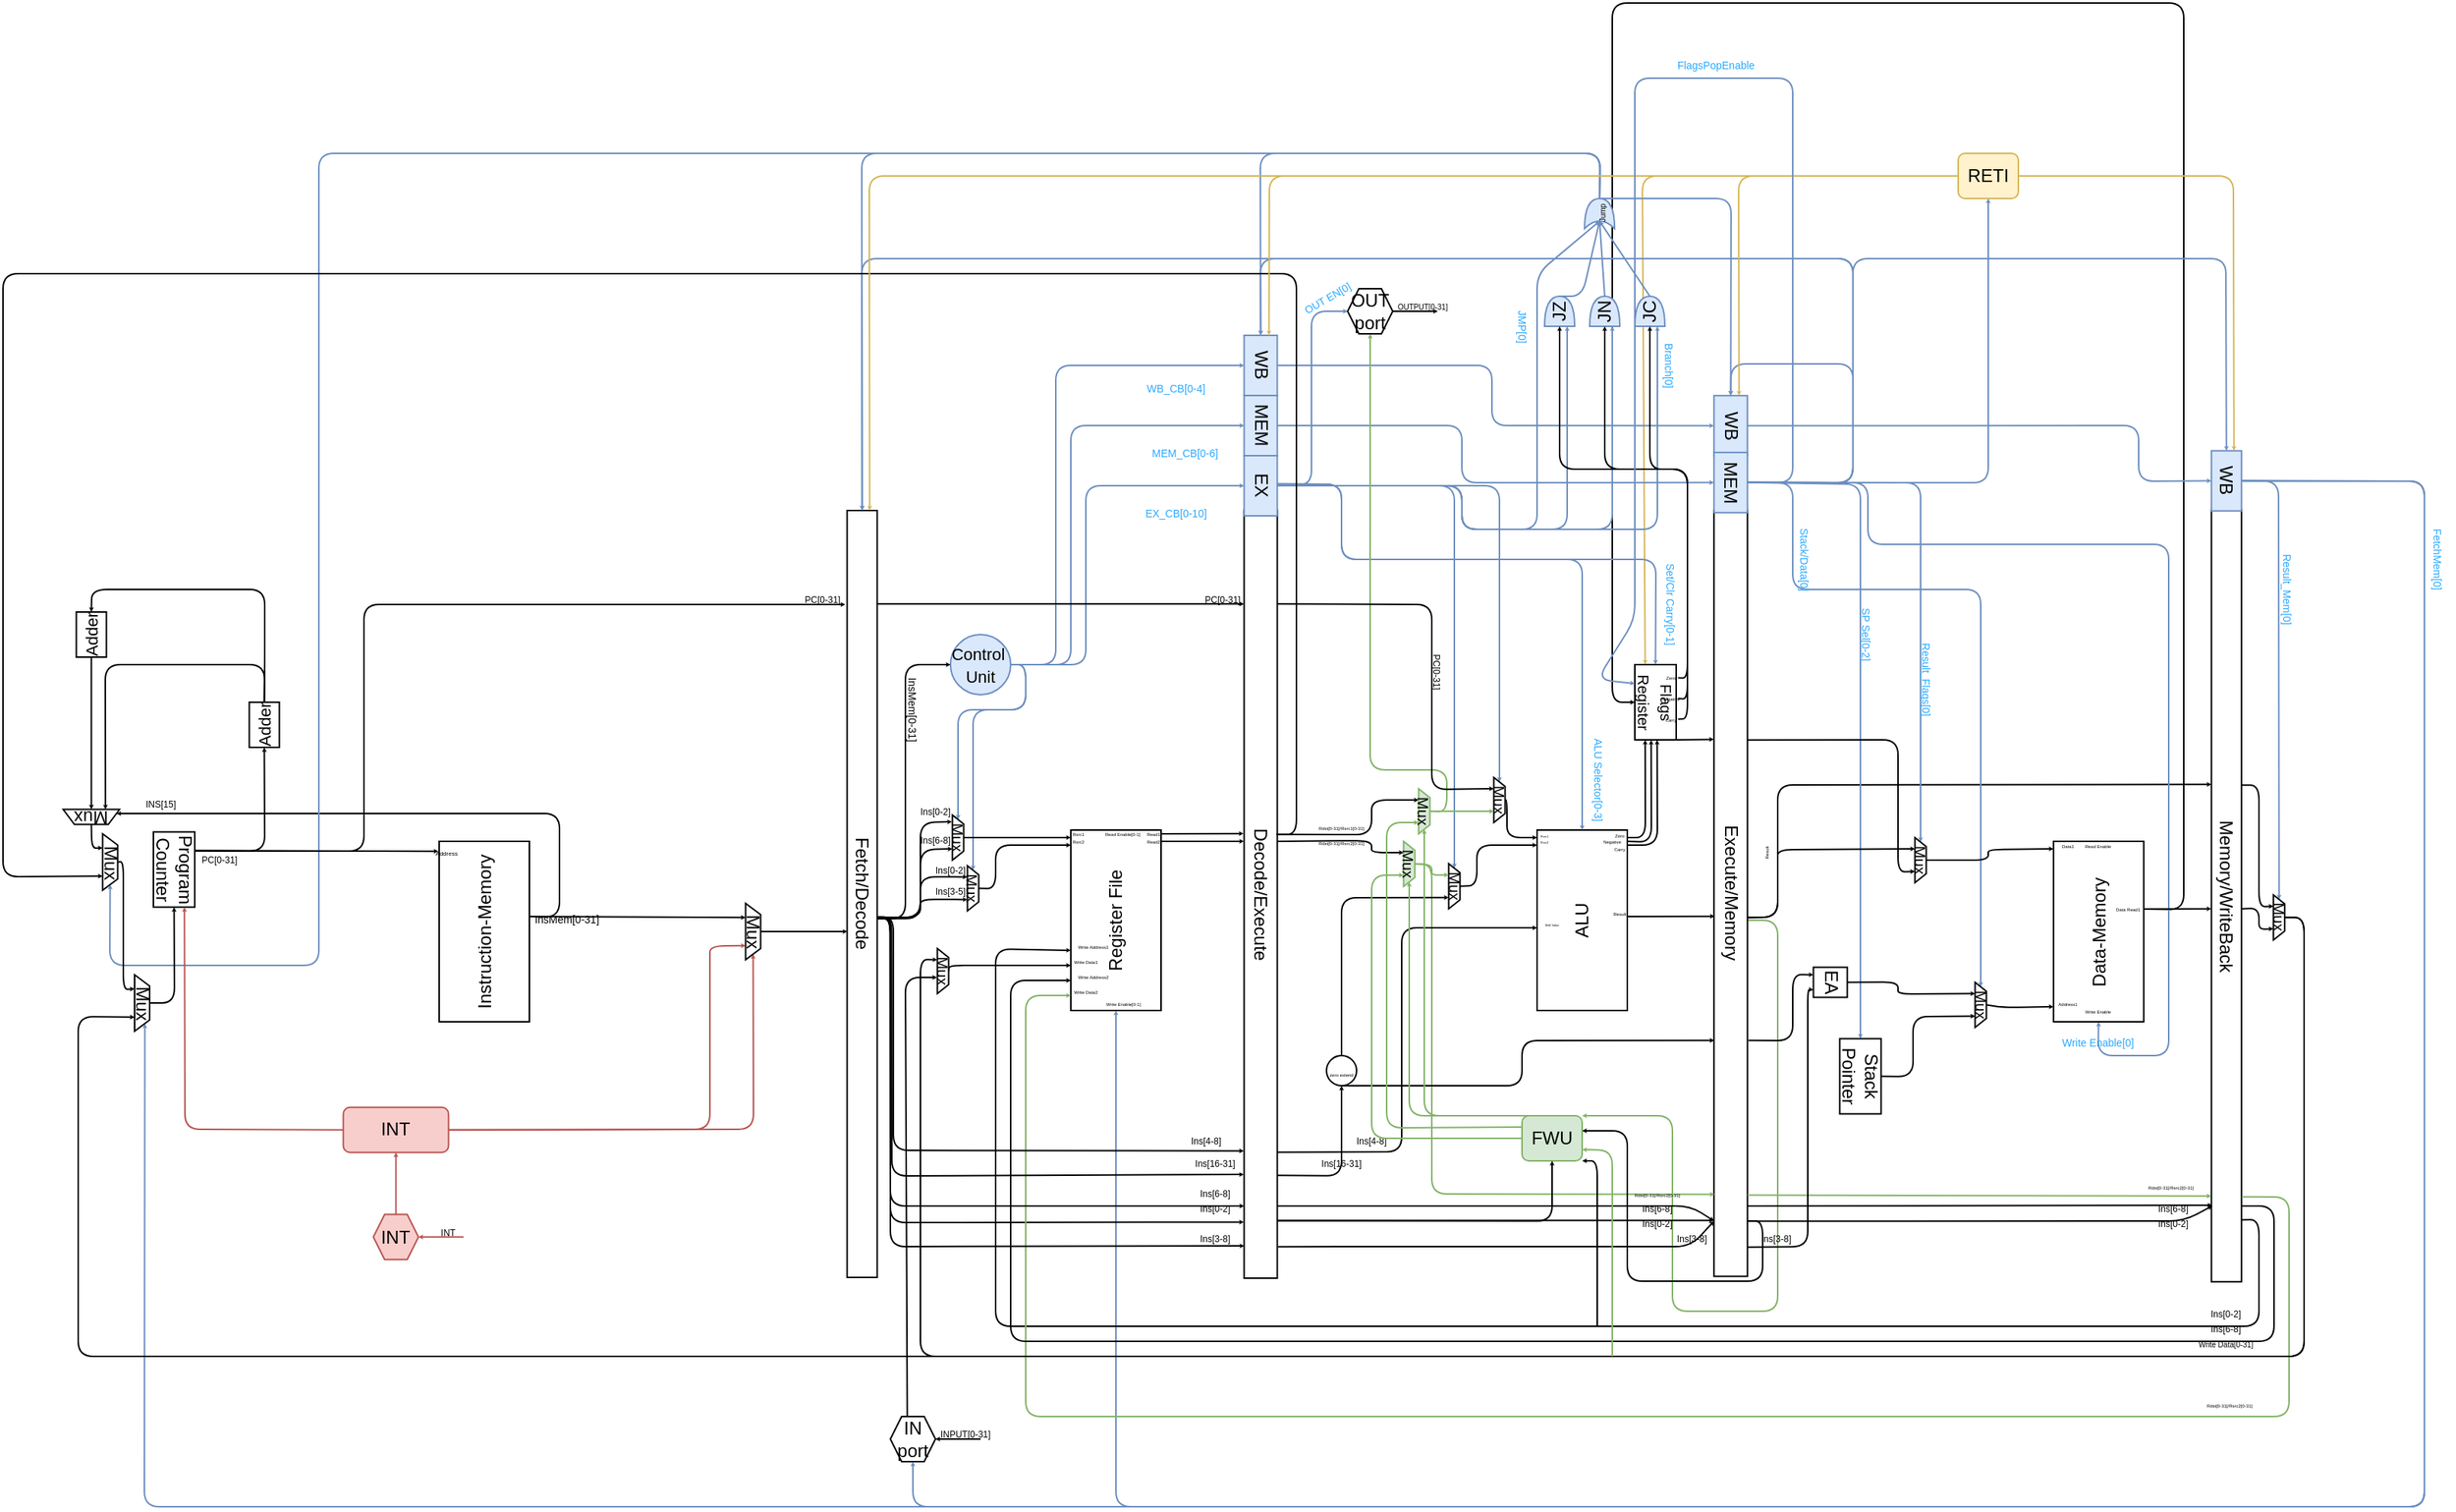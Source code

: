 <mxfile version="13.1.2" type="device"><diagram id="5l0kTUd3L3peCRINCipN" name="Page-1"><mxGraphModel dx="1572" dy="1066" grid="1" gridSize="10" guides="1" tooltips="1" connect="1" arrows="1" fold="1" page="1" pageScale="1" pageWidth="1920" pageHeight="1200" math="0" shadow="0"><root><mxCell id="0"/><mxCell id="1" parent="0"/><mxCell id="S_SHa5CqxkRu8JCJOGAl-4" value="" style="endArrow=classic;html=1;entryX=1;entryY=0;entryDx=0;entryDy=0;fillColor=#d5e8d4;strokeColor=#82b366;endSize=0;" parent="1" target="nYij0HlDSKBcF-KtswXt-306" edge="1"><mxGeometry width="50" height="50" relative="1" as="geometry"><mxPoint x="1270" y="690" as="sourcePoint"/><mxPoint x="1240" y="750" as="targetPoint"/><Array as="points"><mxPoint x="1290" y="690"/><mxPoint x="1290" y="950"/><mxPoint x="1220" y="950"/><mxPoint x="1220" y="820"/><mxPoint x="1200" y="820"/></Array></mxGeometry></mxCell><mxCell id="nYij0HlDSKBcF-KtswXt-289" style="edgeStyle=none;rounded=1;orthogonalLoop=1;jettySize=auto;html=1;exitX=0;exitY=0.5;exitDx=0;exitDy=0;entryX=0;entryY=0.75;entryDx=0;entryDy=0;endSize=0;fillColor=#fff2cc;strokeColor=#d6b656;" parent="1" source="nYij0HlDSKBcF-KtswXt-280" target="nYij0HlDSKBcF-KtswXt-47" edge="1"><mxGeometry relative="1" as="geometry"><Array as="points"><mxPoint x="1200" y="195"/></Array></mxGeometry></mxCell><mxCell id="nYij0HlDSKBcF-KtswXt-288" style="edgeStyle=none;rounded=1;orthogonalLoop=1;jettySize=auto;html=1;exitX=1;exitY=1;exitDx=0;exitDy=0;endSize=0;entryX=0.5;entryY=1;entryDx=0;entryDy=0;" parent="1" source="nYij0HlDSKBcF-KtswXt-41" target="nYij0HlDSKBcF-KtswXt-47" edge="1"><mxGeometry relative="1" as="geometry"><mxPoint x="1329.777" y="240" as="targetPoint"/><Array as="points"><mxPoint x="1560" y="683"/><mxPoint x="1560" y="80"/><mxPoint x="1180" y="80"/><mxPoint x="1180" y="545"/></Array></mxGeometry></mxCell><mxCell id="nYij0HlDSKBcF-KtswXt-133" style="edgeStyle=none;rounded=1;orthogonalLoop=1;jettySize=auto;html=1;exitX=1;exitY=0.75;exitDx=0;exitDy=0;entryX=0.356;entryY=1.002;entryDx=0;entryDy=0;entryPerimeter=0;endSize=0;" parent="1" target="nYij0HlDSKBcF-KtswXt-10" edge="1"><mxGeometry relative="1" as="geometry"><mxPoint x="1270" y="688.11" as="sourcePoint"/><mxPoint x="1328.107" y="687.958" as="targetPoint"/><Array as="points"><mxPoint x="1290" y="688"/><mxPoint x="1290" y="600"/></Array></mxGeometry></mxCell><mxCell id="nYij0HlDSKBcF-KtswXt-118" style="edgeStyle=none;rounded=1;orthogonalLoop=1;jettySize=auto;html=1;exitX=0.5;exitY=0;exitDx=0;exitDy=0;entryX=0.5;entryY=1;entryDx=0;entryDy=0;endSize=0;fillColor=#dae8fc;strokeColor=#6c8ebf;" parent="1" source="nYij0HlDSKBcF-KtswXt-109" target="nYij0HlDSKBcF-KtswXt-44" edge="1"><mxGeometry relative="1" as="geometry"><Array as="points"><mxPoint x="1350" y="399"/><mxPoint x="1350" y="440"/><mxPoint x="1550" y="440"/><mxPoint x="1550" y="780"/><mxPoint x="1503" y="780"/></Array></mxGeometry></mxCell><mxCell id="nYij0HlDSKBcF-KtswXt-1" value="" style="group" parent="1" vertex="1" connectable="0"><mxGeometry x="400" y="637.5" width="110" height="120" as="geometry"/></mxCell><mxCell id="nYij0HlDSKBcF-KtswXt-2" value="" style="group" parent="nYij0HlDSKBcF-KtswXt-1" vertex="1" connectable="0"><mxGeometry width="60" height="120" as="geometry"/></mxCell><object label="Instruction-Memory" placeholders="1" id="nYij0HlDSKBcF-KtswXt-3"><mxCell style="rounded=0;whiteSpace=wrap;html=1;rotation=-90;" parent="nYij0HlDSKBcF-KtswXt-2" vertex="1"><mxGeometry x="-30" y="30" width="120" height="60" as="geometry"/></mxCell></object><mxCell id="nYij0HlDSKBcF-KtswXt-4" value="&lt;font style=&quot;font-size: 4px&quot;&gt;Address&lt;/font&gt;" style="text;html=1;strokeColor=none;fillColor=none;align=center;verticalAlign=middle;whiteSpace=wrap;rounded=0;" parent="nYij0HlDSKBcF-KtswXt-2" vertex="1"><mxGeometry width="10" height="10" as="geometry"/></mxCell><mxCell id="nYij0HlDSKBcF-KtswXt-5" value="&lt;font style=&quot;font-size: 7px&quot;&gt;InsMem[0-31]&lt;/font&gt;" style="text;html=1;strokeColor=none;fillColor=none;align=center;verticalAlign=middle;whiteSpace=wrap;rounded=0;" parent="nYij0HlDSKBcF-KtswXt-1" vertex="1"><mxGeometry x="60" y="40" width="50" height="20" as="geometry"/></mxCell><mxCell id="nYij0HlDSKBcF-KtswXt-6" value="Fetch/Decode" style="rounded=0;whiteSpace=wrap;html=1;rotation=90;" parent="1" vertex="1"><mxGeometry x="426.25" y="662.5" width="510" height="20" as="geometry"/></mxCell><mxCell id="nYij0HlDSKBcF-KtswXt-7" value="Decode/Execute" style="rounded=0;whiteSpace=wrap;html=1;rotation=90;" parent="1" vertex="1"><mxGeometry x="690.93" y="661.67" width="510.63" height="22.04" as="geometry"/></mxCell><mxCell id="nYij0HlDSKBcF-KtswXt-9" value="Execute/Memory" style="rounded=0;whiteSpace=wrap;html=1;rotation=90;" parent="1" vertex="1"><mxGeometry x="1004.03" y="660.95" width="509.45" height="22.23" as="geometry"/></mxCell><mxCell id="nYij0HlDSKBcF-KtswXt-10" value="Memory/WriteBack" style="rounded=0;whiteSpace=wrap;html=1;rotation=90;" parent="1" vertex="1"><mxGeometry x="1331.59" y="663.6" width="513.56" height="20" as="geometry"/></mxCell><mxCell id="nYij0HlDSKBcF-KtswXt-11" value="" style="group" parent="1" vertex="1" connectable="0"><mxGeometry x="810" y="620" width="70" height="130" as="geometry"/></mxCell><mxCell id="nYij0HlDSKBcF-KtswXt-12" value="" style="group" parent="nYij0HlDSKBcF-KtswXt-11" vertex="1" connectable="0"><mxGeometry width="70" height="130" as="geometry"/></mxCell><mxCell id="nYij0HlDSKBcF-KtswXt-13" value="" style="group" parent="nYij0HlDSKBcF-KtswXt-12" vertex="1" connectable="0"><mxGeometry width="70" height="130" as="geometry"/></mxCell><mxCell id="nYij0HlDSKBcF-KtswXt-14" value="" style="group" parent="nYij0HlDSKBcF-KtswXt-13" vertex="1" connectable="0"><mxGeometry width="70" height="130" as="geometry"/></mxCell><mxCell id="nYij0HlDSKBcF-KtswXt-15" value="" style="group" parent="nYij0HlDSKBcF-KtswXt-14" vertex="1" connectable="0"><mxGeometry width="70" height="130" as="geometry"/></mxCell><mxCell id="nYij0HlDSKBcF-KtswXt-16" value="" style="group" parent="nYij0HlDSKBcF-KtswXt-15" vertex="1" connectable="0"><mxGeometry width="70" height="130" as="geometry"/></mxCell><mxCell id="nYij0HlDSKBcF-KtswXt-17" value="" style="group" parent="nYij0HlDSKBcF-KtswXt-16" vertex="1" connectable="0"><mxGeometry y="7.5" width="70" height="122.5" as="geometry"/></mxCell><mxCell id="nYij0HlDSKBcF-KtswXt-18" value="" style="group" parent="nYij0HlDSKBcF-KtswXt-17" vertex="1" connectable="0"><mxGeometry x="10.0" y="2.5" width="60" height="120" as="geometry"/></mxCell><mxCell id="nYij0HlDSKBcF-KtswXt-19" value="Register File&lt;br&gt;" style="rounded=0;whiteSpace=wrap;html=1;rotation=-90;" parent="nYij0HlDSKBcF-KtswXt-18" vertex="1"><mxGeometry x="-30.0" y="30" width="120" height="60" as="geometry"/></mxCell><mxCell id="nYij0HlDSKBcF-KtswXt-20" value="&lt;font style=&quot;font-size: 3px&quot;&gt;Write Address1&lt;/font&gt;" style="text;html=1;strokeColor=none;fillColor=none;align=center;verticalAlign=middle;whiteSpace=wrap;rounded=0;" parent="nYij0HlDSKBcF-KtswXt-18" vertex="1"><mxGeometry y="70" width="30" height="10" as="geometry"/></mxCell><mxCell id="nYij0HlDSKBcF-KtswXt-21" value="&lt;font style=&quot;font-size: 3px&quot;&gt;Write Data1&lt;/font&gt;" style="text;html=1;strokeColor=none;fillColor=none;align=center;verticalAlign=middle;whiteSpace=wrap;rounded=0;" parent="nYij0HlDSKBcF-KtswXt-18" vertex="1"><mxGeometry x="3.553e-15" y="80" width="20" height="10" as="geometry"/></mxCell><mxCell id="nYij0HlDSKBcF-KtswXt-22" value="&lt;font&gt;&lt;font style=&quot;font-size: 3px&quot;&gt;Write Address2&lt;/font&gt;&lt;br&gt;&lt;/font&gt;" style="text;html=1;strokeColor=none;fillColor=none;align=center;verticalAlign=middle;whiteSpace=wrap;rounded=0;" parent="nYij0HlDSKBcF-KtswXt-18" vertex="1"><mxGeometry y="90" width="30" height="10" as="geometry"/></mxCell><mxCell id="nYij0HlDSKBcF-KtswXt-23" value="&lt;font style=&quot;font-size: 3px&quot;&gt;Write Data2&lt;/font&gt;" style="text;html=1;strokeColor=none;fillColor=none;align=center;verticalAlign=middle;whiteSpace=wrap;rounded=0;" parent="nYij0HlDSKBcF-KtswXt-18" vertex="1"><mxGeometry x="3.553e-15" y="100" width="20" height="10" as="geometry"/></mxCell><mxCell id="nYij0HlDSKBcF-KtswXt-24" value="&lt;span style=&quot;font-size: 3px&quot;&gt;Write Enable[0-1]&lt;/span&gt;" style="text;html=1;strokeColor=none;fillColor=none;align=center;verticalAlign=middle;whiteSpace=wrap;rounded=0;" parent="nYij0HlDSKBcF-KtswXt-18" vertex="1"><mxGeometry x="20" y="110" width="30" height="5" as="geometry"/></mxCell><mxCell id="nYij0HlDSKBcF-KtswXt-25" value="&lt;font style=&quot;font-size: 3px&quot;&gt;Read1&lt;/font&gt;" style="text;html=1;strokeColor=none;fillColor=none;align=center;verticalAlign=middle;whiteSpace=wrap;rounded=0;" parent="nYij0HlDSKBcF-KtswXt-17" vertex="1"><mxGeometry x="60" y="-2.5" width="10" height="10" as="geometry"/></mxCell><mxCell id="nYij0HlDSKBcF-KtswXt-26" value="&lt;font style=&quot;font-size: 3px&quot;&gt;Read2&lt;/font&gt;" style="text;html=1;strokeColor=none;fillColor=none;align=center;verticalAlign=middle;whiteSpace=wrap;rounded=0;" parent="nYij0HlDSKBcF-KtswXt-17" vertex="1"><mxGeometry x="60" y="2.5" width="10" height="10" as="geometry"/></mxCell><mxCell id="nYij0HlDSKBcF-KtswXt-27" value="&lt;span style=&quot;font-size: 3px&quot;&gt;Read Enable[0-1]&lt;/span&gt;" style="text;html=1;strokeColor=none;fillColor=none;align=center;verticalAlign=middle;whiteSpace=wrap;rounded=0;" parent="nYij0HlDSKBcF-KtswXt-17" vertex="1"><mxGeometry x="27.5" width="32.5" height="5" as="geometry"/></mxCell><mxCell id="nYij0HlDSKBcF-KtswXt-28" value="&lt;font style=&quot;font-size: 3px&quot;&gt;Rsrc1&lt;/font&gt;" style="text;html=1;strokeColor=none;fillColor=none;align=center;verticalAlign=middle;whiteSpace=wrap;rounded=0;" parent="nYij0HlDSKBcF-KtswXt-16" vertex="1"><mxGeometry x="10" y="10" width="10" as="geometry"/></mxCell><mxCell id="nYij0HlDSKBcF-KtswXt-29" value="&lt;font style=&quot;font-size: 3px&quot;&gt;Rsrc2&lt;/font&gt;" style="text;html=1;strokeColor=none;fillColor=none;align=center;verticalAlign=middle;whiteSpace=wrap;rounded=0;" parent="nYij0HlDSKBcF-KtswXt-16" vertex="1"><mxGeometry x="10" y="10" width="10" height="10" as="geometry"/></mxCell><mxCell id="nYij0HlDSKBcF-KtswXt-31" value="" style="group" parent="1" vertex="1" connectable="0"><mxGeometry x="1473.37" y="635" width="60" height="122.5" as="geometry"/></mxCell><mxCell id="nYij0HlDSKBcF-KtswXt-32" value="" style="group" parent="nYij0HlDSKBcF-KtswXt-31" vertex="1" connectable="0"><mxGeometry width="60" height="122.5" as="geometry"/></mxCell><mxCell id="nYij0HlDSKBcF-KtswXt-33" value="" style="group" parent="nYij0HlDSKBcF-KtswXt-32" vertex="1" connectable="0"><mxGeometry width="60" height="122.5" as="geometry"/></mxCell><mxCell id="nYij0HlDSKBcF-KtswXt-34" value="&lt;font style=&quot;font-size: 2px&quot;&gt;Data1&lt;/font&gt;" style="text;html=1;strokeColor=none;fillColor=none;align=center;verticalAlign=middle;whiteSpace=wrap;rounded=0;" parent="nYij0HlDSKBcF-KtswXt-33" vertex="1"><mxGeometry width="10" height="10" as="geometry"/></mxCell><mxCell id="nYij0HlDSKBcF-KtswXt-35" value="&lt;font style=&quot;font-size: 2px&quot;&gt;Data2&lt;/font&gt;" style="text;html=1;strokeColor=none;fillColor=none;align=center;verticalAlign=middle;whiteSpace=wrap;rounded=0;" parent="nYij0HlDSKBcF-KtswXt-33" vertex="1"><mxGeometry y="7.5" width="10" height="10" as="geometry"/></mxCell><mxCell id="nYij0HlDSKBcF-KtswXt-36" value="&lt;span style=&quot;font-size: 3px&quot;&gt;Read Enable&lt;/span&gt;" style="text;html=1;strokeColor=none;fillColor=none;align=center;verticalAlign=middle;whiteSpace=wrap;rounded=0;" parent="nYij0HlDSKBcF-KtswXt-33" vertex="1"><mxGeometry x="25" y="2.5" width="25" height="5" as="geometry"/></mxCell><mxCell id="nYij0HlDSKBcF-KtswXt-37" value="&lt;span style=&quot;font-size: 3px&quot;&gt;Write Enable&lt;/span&gt;" style="text;html=1;strokeColor=none;fillColor=none;align=center;verticalAlign=middle;whiteSpace=wrap;rounded=0;" parent="nYij0HlDSKBcF-KtswXt-33" vertex="1"><mxGeometry x="25" y="111.25" width="25" height="5" as="geometry"/></mxCell><mxCell id="nYij0HlDSKBcF-KtswXt-38" value="" style="group" parent="nYij0HlDSKBcF-KtswXt-33" vertex="1" connectable="0"><mxGeometry x="-3.553e-15" y="2.5" width="60" height="120" as="geometry"/></mxCell><mxCell id="nYij0HlDSKBcF-KtswXt-39" value="" style="group" parent="nYij0HlDSKBcF-KtswXt-38" vertex="1" connectable="0"><mxGeometry x="-10" width="70" height="120" as="geometry"/></mxCell><mxCell id="nYij0HlDSKBcF-KtswXt-40" value="Data-Memory&lt;br&gt;" style="rounded=0;whiteSpace=wrap;html=1;rotation=-90;" parent="nYij0HlDSKBcF-KtswXt-39" vertex="1"><mxGeometry x="-20.0" y="30" width="120" height="60" as="geometry"/></mxCell><mxCell id="nYij0HlDSKBcF-KtswXt-41" value="&lt;span style=&quot;font-size: 3px&quot;&gt;Data Read1&lt;/span&gt;" style="text;html=1;strokeColor=none;fillColor=none;align=center;verticalAlign=middle;whiteSpace=wrap;rounded=0;" parent="nYij0HlDSKBcF-KtswXt-39" vertex="1"><mxGeometry x="50" y="40" width="20" height="5" as="geometry"/></mxCell><mxCell id="nYij0HlDSKBcF-KtswXt-42" value="&lt;font style=&quot;font-size: 3px&quot;&gt;Address1&lt;/font&gt;" style="text;html=1;strokeColor=none;fillColor=none;align=center;verticalAlign=middle;whiteSpace=wrap;rounded=0;" parent="nYij0HlDSKBcF-KtswXt-39" vertex="1"><mxGeometry y="100" width="40" height="10" as="geometry"/></mxCell><mxCell id="nYij0HlDSKBcF-KtswXt-43" value="&lt;font style=&quot;font-size: 3px&quot;&gt;Data1&lt;/font&gt;" style="text;html=1;strokeColor=none;fillColor=none;align=center;verticalAlign=middle;whiteSpace=wrap;rounded=0;" parent="nYij0HlDSKBcF-KtswXt-39" vertex="1"><mxGeometry width="40" as="geometry"/></mxCell><mxCell id="nYij0HlDSKBcF-KtswXt-44" value="&lt;font style=&quot;font-size: 3px&quot;&gt;Write Enable&lt;/font&gt;" style="text;html=1;strokeColor=none;fillColor=none;align=center;verticalAlign=middle;whiteSpace=wrap;rounded=0;" parent="nYij0HlDSKBcF-KtswXt-39" vertex="1"><mxGeometry x="20" y="100" width="40" height="20" as="geometry"/></mxCell><mxCell id="nYij0HlDSKBcF-KtswXt-45" value="&lt;font style=&quot;font-size: 3px&quot;&gt;Read Enable&lt;/font&gt;" style="text;html=1;strokeColor=none;fillColor=none;align=center;verticalAlign=middle;whiteSpace=wrap;rounded=0;" parent="nYij0HlDSKBcF-KtswXt-39" vertex="1"><mxGeometry x="20" y="-10" width="40" height="20" as="geometry"/></mxCell><mxCell id="nYij0HlDSKBcF-KtswXt-46" value="" style="group" parent="1" vertex="1" connectable="0"><mxGeometry x="1195" y="520" width="28.75" height="50" as="geometry"/></mxCell><mxCell id="nYij0HlDSKBcF-KtswXt-47" value="&lt;font style=&quot;font-size: 10px&quot;&gt;Flags Register&lt;/font&gt;" style="rounded=0;whiteSpace=wrap;html=1;rotation=90;" parent="nYij0HlDSKBcF-KtswXt-46" vertex="1"><mxGeometry x="-11.25" y="11.25" width="50" height="27.5" as="geometry"/></mxCell><mxCell id="nYij0HlDSKBcF-KtswXt-48" value="&lt;font style=&quot;font-size: 3px&quot;&gt;Zero&lt;/font&gt;" style="text;html=1;strokeColor=none;fillColor=none;align=center;verticalAlign=middle;whiteSpace=wrap;rounded=0;" parent="nYij0HlDSKBcF-KtswXt-46" vertex="1"><mxGeometry x="18.75" y="1.25" width="10" height="10" as="geometry"/></mxCell><mxCell id="nYij0HlDSKBcF-KtswXt-49" value="&lt;font style=&quot;font-size: 3px&quot;&gt;Negative&lt;/font&gt;" style="text;html=1;strokeColor=none;fillColor=none;align=center;verticalAlign=middle;whiteSpace=wrap;rounded=0;" parent="nYij0HlDSKBcF-KtswXt-46" vertex="1"><mxGeometry x="18.75" y="15" width="10" height="10" as="geometry"/></mxCell><mxCell id="nYij0HlDSKBcF-KtswXt-50" value="&lt;font style=&quot;font-size: 3px&quot;&gt;Carry&lt;/font&gt;" style="text;html=1;strokeColor=none;fillColor=none;align=center;verticalAlign=middle;whiteSpace=wrap;rounded=0;" parent="nYij0HlDSKBcF-KtswXt-46" vertex="1"><mxGeometry x="18.75" y="28.75" width="10" height="10" as="geometry"/></mxCell><mxCell id="nYij0HlDSKBcF-KtswXt-72" value="" style="group" parent="1" vertex="1" connectable="0"><mxGeometry x="1130" y="626.25" width="60" height="123.75" as="geometry"/></mxCell><mxCell id="nYij0HlDSKBcF-KtswXt-51" value="&lt;font style=&quot;font-size: 2px&quot;&gt;Rsrc2&lt;br&gt;&lt;/font&gt;" style="text;html=1;strokeColor=none;fillColor=none;align=center;verticalAlign=middle;whiteSpace=wrap;rounded=0;" parent="nYij0HlDSKBcF-KtswXt-72" vertex="1"><mxGeometry y="3.75" width="10" height="10" as="geometry"/></mxCell><mxCell id="nYij0HlDSKBcF-KtswXt-52" value="&lt;font style=&quot;font-size: 2px&quot;&gt;Rsrc1&lt;/font&gt;" style="text;html=1;strokeColor=none;fillColor=none;align=center;verticalAlign=middle;whiteSpace=wrap;rounded=0;" parent="nYij0HlDSKBcF-KtswXt-72" vertex="1"><mxGeometry y="1.25" width="10" height="7.5" as="geometry"/></mxCell><mxCell id="nYij0HlDSKBcF-KtswXt-53" value="" style="group" parent="nYij0HlDSKBcF-KtswXt-72" vertex="1" connectable="0"><mxGeometry width="60" height="123.75" as="geometry"/></mxCell><mxCell id="nYij0HlDSKBcF-KtswXt-54" value="" style="group" parent="nYij0HlDSKBcF-KtswXt-53" vertex="1" connectable="0"><mxGeometry width="60" height="123.75" as="geometry"/></mxCell><mxCell id="nYij0HlDSKBcF-KtswXt-55" value="" style="group" parent="nYij0HlDSKBcF-KtswXt-54" vertex="1" connectable="0"><mxGeometry width="60" height="123.75" as="geometry"/></mxCell><mxCell id="nYij0HlDSKBcF-KtswXt-56" value="" style="group" parent="nYij0HlDSKBcF-KtswXt-55" vertex="1" connectable="0"><mxGeometry y="1.25" width="60" height="122.5" as="geometry"/></mxCell><mxCell id="nYij0HlDSKBcF-KtswXt-57" value="&lt;font style=&quot;font-size: 2px&quot;&gt;Zero&lt;/font&gt;" style="text;html=1;strokeColor=none;fillColor=none;align=center;verticalAlign=middle;whiteSpace=wrap;rounded=0;" parent="nYij0HlDSKBcF-KtswXt-56" vertex="1"><mxGeometry x="50" width="10" height="7.5" as="geometry"/></mxCell><mxCell id="nYij0HlDSKBcF-KtswXt-58" value="&lt;font style=&quot;font-size: 2px&quot;&gt;Negative&lt;/font&gt;" style="text;html=1;strokeColor=none;fillColor=none;align=center;verticalAlign=middle;whiteSpace=wrap;rounded=0;" parent="nYij0HlDSKBcF-KtswXt-56" vertex="1"><mxGeometry x="50" y="3.75" width="10" height="7.5" as="geometry"/></mxCell><mxCell id="nYij0HlDSKBcF-KtswXt-59" value="&lt;span style=&quot;font-size: 2px&quot;&gt;Carry&lt;/span&gt;" style="text;html=1;strokeColor=none;fillColor=none;align=center;verticalAlign=middle;whiteSpace=wrap;rounded=0;" parent="nYij0HlDSKBcF-KtswXt-56" vertex="1"><mxGeometry x="50" y="7.5" width="10" height="7.5" as="geometry"/></mxCell><mxCell id="nYij0HlDSKBcF-KtswXt-60" value="" style="group" parent="nYij0HlDSKBcF-KtswXt-56" vertex="1" connectable="0"><mxGeometry x="-3.553e-15" y="2.5" width="60.0" height="120" as="geometry"/></mxCell><mxCell id="nYij0HlDSKBcF-KtswXt-61" value="&lt;font style=&quot;font-size: 2px&quot;&gt;Result&lt;/font&gt;" style="text;html=1;strokeColor=none;fillColor=none;align=center;verticalAlign=middle;whiteSpace=wrap;rounded=0;" parent="nYij0HlDSKBcF-KtswXt-60" vertex="1"><mxGeometry x="50" y="50" width="10" height="10" as="geometry"/></mxCell><mxCell id="nYij0HlDSKBcF-KtswXt-62" value="" style="group" parent="nYij0HlDSKBcF-KtswXt-60" vertex="1" connectable="0"><mxGeometry width="60.0" height="120" as="geometry"/></mxCell><mxCell id="nYij0HlDSKBcF-KtswXt-63" value="" style="group" parent="nYij0HlDSKBcF-KtswXt-62" vertex="1" connectable="0"><mxGeometry width="60.0" height="120" as="geometry"/></mxCell><mxCell id="nYij0HlDSKBcF-KtswXt-64" value="ALU&lt;br&gt;" style="rounded=0;whiteSpace=wrap;html=1;rotation=-90;" parent="nYij0HlDSKBcF-KtswXt-63" vertex="1"><mxGeometry x="-30.0" y="30" width="120" height="60" as="geometry"/></mxCell><mxCell id="nYij0HlDSKBcF-KtswXt-65" value="&lt;font style=&quot;font-size: 2px&quot;&gt;Shift Value&lt;/font&gt;" style="text;html=1;strokeColor=none;fillColor=none;align=center;verticalAlign=middle;whiteSpace=wrap;rounded=0;" parent="nYij0HlDSKBcF-KtswXt-63" vertex="1"><mxGeometry y="55" width="20" height="10" as="geometry"/></mxCell><mxCell id="nYij0HlDSKBcF-KtswXt-66" value="&lt;font style=&quot;font-size: 3px&quot;&gt;Negative&lt;/font&gt;" style="text;html=1;strokeColor=none;fillColor=none;align=center;verticalAlign=middle;whiteSpace=wrap;rounded=0;" parent="nYij0HlDSKBcF-KtswXt-63" vertex="1"><mxGeometry x="40" width="20" height="10" as="geometry"/></mxCell><mxCell id="nYij0HlDSKBcF-KtswXt-67" value="&lt;font style=&quot;font-size: 3px&quot;&gt;Result&lt;/font&gt;" style="text;html=1;strokeColor=none;fillColor=none;align=center;verticalAlign=middle;whiteSpace=wrap;rounded=0;" parent="nYij0HlDSKBcF-KtswXt-63" vertex="1"><mxGeometry x="50" y="50" width="10" height="5" as="geometry"/></mxCell><mxCell id="nYij0HlDSKBcF-KtswXt-68" value="&lt;font style=&quot;font-size: 3px&quot;&gt;Carry&lt;/font&gt;" style="text;html=1;strokeColor=none;fillColor=none;align=center;verticalAlign=middle;whiteSpace=wrap;rounded=0;" parent="nYij0HlDSKBcF-KtswXt-63" vertex="1"><mxGeometry x="50" y="10" width="10" as="geometry"/></mxCell><mxCell id="nYij0HlDSKBcF-KtswXt-69" value="&lt;font style=&quot;font-size: 3px&quot;&gt;Zero&lt;/font&gt;" style="text;html=1;strokeColor=none;fillColor=none;align=center;verticalAlign=middle;whiteSpace=wrap;rounded=0;" parent="nYij0HlDSKBcF-KtswXt-56" vertex="1"><mxGeometry x="50" y="-1.25" width="10" height="10" as="geometry"/></mxCell><mxCell id="nYij0HlDSKBcF-KtswXt-70" value="&lt;font style=&quot;font-size: 2px&quot;&gt;Rsrc1&lt;/font&gt;" style="text;html=1;strokeColor=none;fillColor=none;align=center;verticalAlign=middle;whiteSpace=wrap;rounded=0;" parent="nYij0HlDSKBcF-KtswXt-55" vertex="1"><mxGeometry width="10" height="10" as="geometry"/></mxCell><mxCell id="nYij0HlDSKBcF-KtswXt-71" value="&lt;font style=&quot;font-size: 2px&quot;&gt;Rsrc2&lt;/font&gt;" style="text;html=1;strokeColor=none;fillColor=none;align=center;verticalAlign=middle;whiteSpace=wrap;rounded=0;" parent="nYij0HlDSKBcF-KtswXt-55" vertex="1"><mxGeometry y="3.75" width="10" height="10" as="geometry"/></mxCell><mxCell id="nYij0HlDSKBcF-KtswXt-75" value="" style="endArrow=classic;html=1;endSize=0;entryX=1;entryY=0.75;entryDx=0;entryDy=0;exitX=1;exitY=0.5;exitDx=0;exitDy=0;rounded=1;" parent="1" source="nYij0HlDSKBcF-KtswXt-66" target="nYij0HlDSKBcF-KtswXt-47" edge="1"><mxGeometry width="50" height="50" relative="1" as="geometry"><mxPoint x="1160" y="640" as="sourcePoint"/><mxPoint x="1210" y="590" as="targetPoint"/><Array as="points"><mxPoint x="1202" y="635"/></Array></mxGeometry></mxCell><mxCell id="nYij0HlDSKBcF-KtswXt-77" value="" style="endArrow=classic;html=1;endSize=0;entryX=1.002;entryY=0.606;entryDx=0;entryDy=0;exitX=1;exitY=0.75;exitDx=0;exitDy=0;entryPerimeter=0;" parent="1" source="nYij0HlDSKBcF-KtswXt-66" target="nYij0HlDSKBcF-KtswXt-47" edge="1"><mxGeometry width="50" height="50" relative="1" as="geometry"><mxPoint x="1170" y="650" as="sourcePoint"/><mxPoint x="1220" y="600" as="targetPoint"/><Array as="points"><mxPoint x="1206" y="638"/></Array></mxGeometry></mxCell><mxCell id="nYij0HlDSKBcF-KtswXt-78" style="edgeStyle=none;rounded=1;orthogonalLoop=1;jettySize=auto;html=1;exitX=1;exitY=1;exitDx=0;exitDy=0;entryX=1.001;entryY=0.461;entryDx=0;entryDy=0;endSize=0;entryPerimeter=0;" parent="1" source="nYij0HlDSKBcF-KtswXt-66" target="nYij0HlDSKBcF-KtswXt-47" edge="1"><mxGeometry relative="1" as="geometry"><Array as="points"><mxPoint x="1210" y="640"/></Array></mxGeometry></mxCell><mxCell id="nYij0HlDSKBcF-KtswXt-79" value="" style="group" parent="1" vertex="1" connectable="0"><mxGeometry x="210" y="631.25" width="58.75" height="50" as="geometry"/></mxCell><mxCell id="nYij0HlDSKBcF-KtswXt-80" value="" style="group" parent="nYij0HlDSKBcF-KtswXt-79" vertex="1" connectable="0"><mxGeometry x="-1.776e-15" width="58.75" height="50" as="geometry"/></mxCell><mxCell id="nYij0HlDSKBcF-KtswXt-81" value="Program Counter&lt;br&gt;" style="rounded=0;whiteSpace=wrap;html=1;rotation=90;" parent="nYij0HlDSKBcF-KtswXt-80" vertex="1"><mxGeometry x="-11.25" y="11.25" width="50" height="27.5" as="geometry"/></mxCell><mxCell id="nYij0HlDSKBcF-KtswXt-82" value="&lt;font style=&quot;font-size: 6px&quot;&gt;PC[0-31]&lt;/font&gt;" style="text;html=1;strokeColor=none;fillColor=none;align=center;verticalAlign=middle;whiteSpace=wrap;rounded=0;" parent="nYij0HlDSKBcF-KtswXt-80" vertex="1"><mxGeometry x="28.75" y="11.25" width="30" height="10" as="geometry"/></mxCell><mxCell id="nYij0HlDSKBcF-KtswXt-83" style="edgeStyle=none;rounded=1;orthogonalLoop=1;jettySize=auto;html=1;exitX=1;exitY=0.75;exitDx=0;exitDy=0;entryX=0.53;entryY=0.979;entryDx=0;entryDy=0;entryPerimeter=0;endSize=0;" parent="1" source="nYij0HlDSKBcF-KtswXt-61" target="nYij0HlDSKBcF-KtswXt-9" edge="1"><mxGeometry relative="1" as="geometry"/></mxCell><mxCell id="nYij0HlDSKBcF-KtswXt-90" style="edgeStyle=none;rounded=1;orthogonalLoop=1;jettySize=auto;html=1;exitX=1;exitY=0.5;exitDx=0;exitDy=0;entryX=0.25;entryY=1;entryDx=0;entryDy=0;endSize=0;" parent="1" source="nYij0HlDSKBcF-KtswXt-84" target="nYij0HlDSKBcF-KtswXt-89" edge="1"><mxGeometry relative="1" as="geometry"><Array as="points"><mxPoint x="284" y="520"/><mxPoint x="178" y="520"/></Array></mxGeometry></mxCell><mxCell id="nYij0HlDSKBcF-KtswXt-91" style="edgeStyle=none;rounded=1;orthogonalLoop=1;jettySize=auto;html=1;exitX=1;exitY=0.5;exitDx=0;exitDy=0;entryX=1;entryY=0.5;entryDx=0;entryDy=0;endSize=0;" parent="1" source="nYij0HlDSKBcF-KtswXt-84" target="nYij0HlDSKBcF-KtswXt-88" edge="1"><mxGeometry relative="1" as="geometry"><Array as="points"><mxPoint x="284" y="520"/><mxPoint x="284" y="470"/><mxPoint x="230" y="470"/><mxPoint x="169" y="470"/></Array></mxGeometry></mxCell><mxCell id="nYij0HlDSKBcF-KtswXt-84" value="&lt;font style=&quot;font-size: 11px&quot;&gt;Adder&lt;/font&gt;" style="rounded=0;whiteSpace=wrap;html=1;rotation=-90;" parent="1" vertex="1"><mxGeometry x="268.75" y="550" width="30" height="20" as="geometry"/></mxCell><mxCell id="nYij0HlDSKBcF-KtswXt-85" style="edgeStyle=none;rounded=1;orthogonalLoop=1;jettySize=auto;html=1;exitX=0.25;exitY=0;exitDx=0;exitDy=0;entryX=0.945;entryY=-0.008;entryDx=0;entryDy=0;endSize=0;entryPerimeter=0;" parent="1" source="nYij0HlDSKBcF-KtswXt-81" target="nYij0HlDSKBcF-KtswXt-3" edge="1"><mxGeometry relative="1" as="geometry"/></mxCell><mxCell id="nYij0HlDSKBcF-KtswXt-86" style="edgeStyle=none;rounded=1;orthogonalLoop=1;jettySize=auto;html=1;exitX=0.25;exitY=0;exitDx=0;exitDy=0;entryX=0;entryY=0.5;entryDx=0;entryDy=0;endSize=0;" parent="1" source="nYij0HlDSKBcF-KtswXt-81" target="nYij0HlDSKBcF-KtswXt-84" edge="1"><mxGeometry relative="1" as="geometry"><Array as="points"><mxPoint x="284" y="644"/></Array></mxGeometry></mxCell><mxCell id="nYij0HlDSKBcF-KtswXt-92" style="edgeStyle=none;rounded=1;orthogonalLoop=1;jettySize=auto;html=1;exitX=0;exitY=0.5;exitDx=0;exitDy=0;entryX=0.5;entryY=1;entryDx=0;entryDy=0;endSize=0;" parent="1" source="nYij0HlDSKBcF-KtswXt-88" target="nYij0HlDSKBcF-KtswXt-89" edge="1"><mxGeometry relative="1" as="geometry"/></mxCell><mxCell id="nYij0HlDSKBcF-KtswXt-88" value="&lt;font style=&quot;font-size: 11px&quot;&gt;Adder&lt;/font&gt;" style="rounded=0;whiteSpace=wrap;html=1;rotation=-90;" parent="1" vertex="1"><mxGeometry x="153.75" y="490" width="30" height="20" as="geometry"/></mxCell><mxCell id="nYij0HlDSKBcF-KtswXt-93" style="edgeStyle=none;rounded=1;orthogonalLoop=1;jettySize=auto;html=1;exitX=0.5;exitY=0;exitDx=0;exitDy=0;entryX=0.25;entryY=1;entryDx=0;entryDy=0;endSize=0;" parent="1" source="nYij0HlDSKBcF-KtswXt-89" target="nYij0HlDSKBcF-KtswXt-255" edge="1"><mxGeometry relative="1" as="geometry"><Array as="points"><mxPoint x="169" y="642"/></Array></mxGeometry></mxCell><mxCell id="nYij0HlDSKBcF-KtswXt-89" value="Mux&lt;br&gt;" style="shape=trapezoid;perimeter=trapezoidPerimeter;whiteSpace=wrap;html=1;rotation=-180;" parent="1" vertex="1"><mxGeometry x="150" y="616.25" width="37.5" height="10" as="geometry"/></mxCell><mxCell id="nYij0HlDSKBcF-KtswXt-94" style="edgeStyle=none;rounded=1;orthogonalLoop=1;jettySize=auto;html=1;exitX=0;exitY=0.5;exitDx=0;exitDy=0;endSize=0;entryX=0.25;entryY=1;entryDx=0;entryDy=0;" parent="1" source="nYij0HlDSKBcF-KtswXt-5" target="nYij0HlDSKBcF-KtswXt-292" edge="1"><mxGeometry relative="1" as="geometry"><mxPoint x="600" y="688" as="targetPoint"/></mxGeometry></mxCell><mxCell id="nYij0HlDSKBcF-KtswXt-111" style="edgeStyle=none;rounded=1;orthogonalLoop=1;jettySize=auto;html=1;exitX=1;exitY=0.5;exitDx=0;exitDy=0;entryX=0.5;entryY=1;entryDx=0;entryDy=0;endSize=0;fillColor=#dae8fc;strokeColor=#6c8ebf;" parent="1" source="nYij0HlDSKBcF-KtswXt-95" target="nYij0HlDSKBcF-KtswXt-103" edge="1"><mxGeometry relative="1" as="geometry"><Array as="points"><mxPoint x="830" y="520"/><mxPoint x="830" y="401"/></Array></mxGeometry></mxCell><mxCell id="nYij0HlDSKBcF-KtswXt-160" style="edgeStyle=none;rounded=1;orthogonalLoop=1;jettySize=auto;html=1;exitX=1;exitY=0.5;exitDx=0;exitDy=0;entryX=0.5;entryY=1;entryDx=0;entryDy=0;endSize=0;fillColor=#dae8fc;strokeColor=#6c8ebf;" parent="1" source="nYij0HlDSKBcF-KtswXt-95" target="nYij0HlDSKBcF-KtswXt-104" edge="1"><mxGeometry relative="1" as="geometry"><Array as="points"><mxPoint x="820" y="520"/><mxPoint x="820" y="361"/></Array></mxGeometry></mxCell><mxCell id="nYij0HlDSKBcF-KtswXt-161" style="edgeStyle=none;rounded=1;orthogonalLoop=1;jettySize=auto;html=1;exitX=1;exitY=0.5;exitDx=0;exitDy=0;entryX=0.5;entryY=1;entryDx=0;entryDy=0;endSize=0;fillColor=#dae8fc;strokeColor=#6c8ebf;" parent="1" source="nYij0HlDSKBcF-KtswXt-95" target="nYij0HlDSKBcF-KtswXt-105" edge="1"><mxGeometry relative="1" as="geometry"><Array as="points"><mxPoint x="810" y="520"/><mxPoint x="810" y="321"/></Array></mxGeometry></mxCell><mxCell id="nYij0HlDSKBcF-KtswXt-167" style="edgeStyle=none;rounded=1;orthogonalLoop=1;jettySize=auto;html=1;exitX=1;exitY=0.5;exitDx=0;exitDy=0;endSize=0;entryX=0;entryY=0.5;entryDx=0;entryDy=0;fillColor=#dae8fc;strokeColor=#6c8ebf;" parent="1" source="nYij0HlDSKBcF-KtswXt-95" target="nYij0HlDSKBcF-KtswXt-123" edge="1"><mxGeometry relative="1" as="geometry"><mxPoint x="750" y="600" as="targetPoint"/><Array as="points"><mxPoint x="790" y="520"/><mxPoint x="790" y="550"/><mxPoint x="745" y="550"/></Array></mxGeometry></mxCell><mxCell id="nYij0HlDSKBcF-KtswXt-207" style="edgeStyle=none;rounded=1;orthogonalLoop=1;jettySize=auto;html=1;exitX=1;exitY=0.5;exitDx=0;exitDy=0;entryX=0;entryY=0.5;entryDx=0;entryDy=0;endSize=0;fillColor=#dae8fc;strokeColor=#6c8ebf;" parent="1" source="nYij0HlDSKBcF-KtswXt-95" target="nYij0HlDSKBcF-KtswXt-171" edge="1"><mxGeometry relative="1" as="geometry"><Array as="points"><mxPoint x="790" y="520"/><mxPoint x="790" y="550"/><mxPoint x="755" y="550"/></Array></mxGeometry></mxCell><mxCell id="nYij0HlDSKBcF-KtswXt-95" value="&lt;font style=&quot;font-size: 11px&quot;&gt;Control&amp;nbsp;&lt;br&gt;Unit&lt;/font&gt;" style="ellipse;whiteSpace=wrap;html=1;aspect=fixed;fillColor=#dae8fc;strokeColor=#6c8ebf;" parent="1" vertex="1"><mxGeometry x="740" y="500" width="40" height="40" as="geometry"/></mxCell><mxCell id="nYij0HlDSKBcF-KtswXt-96" style="edgeStyle=none;rounded=1;orthogonalLoop=1;jettySize=auto;html=1;exitX=0.532;exitY=-0.004;exitDx=0;exitDy=0;entryX=0;entryY=0.5;entryDx=0;entryDy=0;endSize=0;exitPerimeter=0;" parent="1" source="nYij0HlDSKBcF-KtswXt-6" target="nYij0HlDSKBcF-KtswXt-95" edge="1"><mxGeometry relative="1" as="geometry"><mxPoint x="690.93" y="687.72" as="sourcePoint"/><mxPoint x="902.48" y="688.53" as="targetPoint"/><Array as="points"><mxPoint x="710" y="689"/><mxPoint x="710" y="520"/></Array></mxGeometry></mxCell><mxCell id="nYij0HlDSKBcF-KtswXt-97" value="&lt;font style=&quot;font-size: 7px&quot;&gt;InsMem[0-31]&lt;/font&gt;" style="text;html=1;strokeColor=none;fillColor=none;align=center;verticalAlign=middle;whiteSpace=wrap;rounded=0;rotation=90;" parent="1" vertex="1"><mxGeometry x="690.93" y="540" width="50" height="20" as="geometry"/></mxCell><mxCell id="nYij0HlDSKBcF-KtswXt-101" value="&lt;font style=&quot;font-size: 6px&quot;&gt;INS[15]&lt;/font&gt;" style="text;html=1;strokeColor=none;fillColor=none;align=center;verticalAlign=middle;whiteSpace=wrap;rounded=0;" parent="1" vertex="1"><mxGeometry x="200" y="606.25" width="30" height="10" as="geometry"/></mxCell><mxCell id="nYij0HlDSKBcF-KtswXt-102" style="edgeStyle=none;rounded=1;orthogonalLoop=1;jettySize=auto;html=1;exitX=0;exitY=0.5;exitDx=0;exitDy=0;entryX=0;entryY=0.75;entryDx=0;entryDy=0;endSize=0;fillColor=#dae8fc;strokeColor=#000000;" parent="1" source="nYij0HlDSKBcF-KtswXt-5" target="nYij0HlDSKBcF-KtswXt-89" edge="1"><mxGeometry relative="1" as="geometry"><Array as="points"><mxPoint x="480" y="688"/><mxPoint x="480" y="619"/></Array></mxGeometry></mxCell><mxCell id="nYij0HlDSKBcF-KtswXt-114" style="edgeStyle=none;rounded=1;orthogonalLoop=1;jettySize=auto;html=1;exitX=0.472;exitY=-0.01;exitDx=0;exitDy=0;entryX=0;entryY=0.5;entryDx=0;entryDy=0;endSize=0;fillColor=#dae8fc;strokeColor=#6c8ebf;exitPerimeter=0;" parent="1" source="nYij0HlDSKBcF-KtswXt-103" target="nYij0HlDSKBcF-KtswXt-47" edge="1"><mxGeometry relative="1" as="geometry"><Array as="points"><mxPoint x="1000" y="400"/><mxPoint x="1000" y="450"/><mxPoint x="1209" y="450"/></Array></mxGeometry></mxCell><mxCell id="nYij0HlDSKBcF-KtswXt-115" style="edgeStyle=none;rounded=1;orthogonalLoop=1;jettySize=auto;html=1;exitX=0.468;exitY=-0.004;exitDx=0;exitDy=0;entryX=1;entryY=0.5;entryDx=0;entryDy=0;endSize=0;exitPerimeter=0;fillColor=#dae8fc;strokeColor=#6c8ebf;" parent="1" source="nYij0HlDSKBcF-KtswXt-103" target="nYij0HlDSKBcF-KtswXt-64" edge="1"><mxGeometry relative="1" as="geometry"><Array as="points"><mxPoint x="1000" y="400"/><mxPoint x="1000" y="450"/><mxPoint x="1160" y="450"/></Array></mxGeometry></mxCell><mxCell id="nYij0HlDSKBcF-KtswXt-162" style="edgeStyle=none;rounded=1;orthogonalLoop=1;jettySize=auto;html=1;exitX=0.5;exitY=0;exitDx=0;exitDy=0;entryX=0;entryY=0.5;entryDx=0;entryDy=0;endSize=0;fillColor=#dae8fc;strokeColor=#6c8ebf;" parent="1" source="nYij0HlDSKBcF-KtswXt-103" target="nYij0HlDSKBcF-KtswXt-148" edge="1"><mxGeometry relative="1" as="geometry"><Array as="points"><mxPoint x="980" y="401"/><mxPoint x="980" y="285"/></Array></mxGeometry></mxCell><mxCell id="nYij0HlDSKBcF-KtswXt-208" style="edgeStyle=none;rounded=1;orthogonalLoop=1;jettySize=auto;html=1;exitX=0.5;exitY=0;exitDx=0;exitDy=0;entryX=0;entryY=0.5;entryDx=0;entryDy=0;endSize=0;fillColor=#dae8fc;strokeColor=#6c8ebf;" parent="1" source="nYij0HlDSKBcF-KtswXt-103" target="nYij0HlDSKBcF-KtswXt-195" edge="1"><mxGeometry relative="1" as="geometry"><Array as="points"><mxPoint x="1075" y="401"/></Array></mxGeometry></mxCell><mxCell id="nYij0HlDSKBcF-KtswXt-248" style="edgeStyle=none;rounded=1;orthogonalLoop=1;jettySize=auto;html=1;exitX=0.5;exitY=0;exitDx=0;exitDy=0;entryX=0.25;entryY=0.5;entryDx=0;entryDy=0;entryPerimeter=0;endSize=0;fillColor=#dae8fc;strokeColor=#6c8ebf;" parent="1" source="nYij0HlDSKBcF-KtswXt-103" target="nYij0HlDSKBcF-KtswXt-246" edge="1"><mxGeometry relative="1" as="geometry"><Array as="points"><mxPoint x="1080" y="401"/><mxPoint x="1080" y="430"/><mxPoint x="1130" y="430"/><mxPoint x="1130" y="260"/></Array></mxGeometry></mxCell><mxCell id="nYij0HlDSKBcF-KtswXt-302" style="edgeStyle=none;rounded=1;orthogonalLoop=1;jettySize=auto;html=1;exitX=0.5;exitY=0;exitDx=0;exitDy=0;entryX=0;entryY=0.75;entryDx=0;entryDy=0;entryPerimeter=0;endSize=0;fillColor=#dae8fc;strokeColor=#6c8ebf;" parent="1" source="nYij0HlDSKBcF-KtswXt-103" target="nYij0HlDSKBcF-KtswXt-241" edge="1"><mxGeometry relative="1" as="geometry"><Array as="points"><mxPoint x="1080" y="401"/><mxPoint x="1080" y="430"/><mxPoint x="1210" y="430"/></Array></mxGeometry></mxCell><mxCell id="nYij0HlDSKBcF-KtswXt-303" style="edgeStyle=none;rounded=1;orthogonalLoop=1;jettySize=auto;html=1;exitX=0.5;exitY=0;exitDx=0;exitDy=0;entryX=0;entryY=0.75;entryDx=0;entryDy=0;entryPerimeter=0;endSize=0;fillColor=#dae8fc;strokeColor=#6c8ebf;" parent="1" source="nYij0HlDSKBcF-KtswXt-103" target="nYij0HlDSKBcF-KtswXt-245" edge="1"><mxGeometry relative="1" as="geometry"><Array as="points"><mxPoint x="1080" y="401"/><mxPoint x="1080" y="430"/><mxPoint x="1180" y="430"/></Array></mxGeometry></mxCell><mxCell id="nYij0HlDSKBcF-KtswXt-304" style="edgeStyle=none;rounded=1;orthogonalLoop=1;jettySize=auto;html=1;exitX=0.5;exitY=0;exitDx=0;exitDy=0;entryX=0;entryY=0.75;entryDx=0;entryDy=0;entryPerimeter=0;endSize=0;fillColor=#dae8fc;strokeColor=#6c8ebf;" parent="1" source="nYij0HlDSKBcF-KtswXt-103" target="nYij0HlDSKBcF-KtswXt-243" edge="1"><mxGeometry relative="1" as="geometry"><Array as="points"><mxPoint x="1080" y="401"/><mxPoint x="1080" y="430"/><mxPoint x="1150" y="430"/></Array></mxGeometry></mxCell><mxCell id="nYij0HlDSKBcF-KtswXt-305" style="edgeStyle=none;rounded=1;orthogonalLoop=1;jettySize=auto;html=1;exitX=0.5;exitY=0;exitDx=0;exitDy=0;entryX=0;entryY=0.5;entryDx=0;entryDy=0;endSize=0;fillColor=#dae8fc;strokeColor=#6c8ebf;" parent="1" source="nYij0HlDSKBcF-KtswXt-103" target="nYij0HlDSKBcF-KtswXt-273" edge="1"><mxGeometry relative="1" as="geometry"><Array as="points"><mxPoint x="1105" y="401"/></Array></mxGeometry></mxCell><mxCell id="nYij0HlDSKBcF-KtswXt-103" value="EX" style="rounded=0;whiteSpace=wrap;html=1;rotation=90;fillColor=#dae8fc;strokeColor=#6c8ebf;" parent="1" vertex="1"><mxGeometry x="926.24" y="390.004" width="40" height="22.041" as="geometry"/></mxCell><mxCell id="nYij0HlDSKBcF-KtswXt-112" style="edgeStyle=none;rounded=1;orthogonalLoop=1;jettySize=auto;html=1;exitX=0.5;exitY=0;exitDx=0;exitDy=0;entryX=0.5;entryY=1;entryDx=0;entryDy=0;endSize=0;fillColor=#dae8fc;strokeColor=#6c8ebf;" parent="1" source="nYij0HlDSKBcF-KtswXt-104" target="nYij0HlDSKBcF-KtswXt-109" edge="1"><mxGeometry relative="1" as="geometry"><Array as="points"><mxPoint x="1080" y="361"/><mxPoint x="1080" y="399"/><mxPoint x="1160" y="399"/></Array></mxGeometry></mxCell><mxCell id="nYij0HlDSKBcF-KtswXt-104" value="MEM" style="rounded=0;whiteSpace=wrap;html=1;rotation=90;fillColor=#dae8fc;strokeColor=#6c8ebf;" parent="1" vertex="1"><mxGeometry x="926.24" y="350.002" width="40" height="22.041" as="geometry"/></mxCell><mxCell id="nYij0HlDSKBcF-KtswXt-113" style="edgeStyle=none;rounded=1;orthogonalLoop=1;jettySize=auto;html=1;exitX=0.5;exitY=0;exitDx=0;exitDy=0;entryX=0.5;entryY=1;entryDx=0;entryDy=0;endSize=0;fillColor=#dae8fc;strokeColor=#6c8ebf;" parent="1" source="nYij0HlDSKBcF-KtswXt-105" target="nYij0HlDSKBcF-KtswXt-108" edge="1"><mxGeometry relative="1" as="geometry"><Array as="points"><mxPoint x="1100" y="321"/><mxPoint x="1100" y="361"/></Array></mxGeometry></mxCell><mxCell id="nYij0HlDSKBcF-KtswXt-105" value="WB" style="rounded=0;whiteSpace=wrap;html=1;rotation=90;fillColor=#dae8fc;strokeColor=#6c8ebf;" parent="1" vertex="1"><mxGeometry x="926.24" y="310.0" width="40" height="22.041" as="geometry"/></mxCell><mxCell id="nYij0HlDSKBcF-KtswXt-163" style="edgeStyle=none;rounded=1;orthogonalLoop=1;jettySize=auto;html=1;exitX=0.5;exitY=0;exitDx=0;exitDy=0;entryX=0.5;entryY=1;entryDx=0;entryDy=0;endSize=0;fillColor=#dae8fc;strokeColor=#6c8ebf;" parent="1" source="nYij0HlDSKBcF-KtswXt-108" target="nYij0HlDSKBcF-KtswXt-110" edge="1"><mxGeometry relative="1" as="geometry"><Array as="points"><mxPoint x="1530" y="361"/><mxPoint x="1530" y="398"/></Array></mxGeometry></mxCell><mxCell id="nYij0HlDSKBcF-KtswXt-108" value="WB" style="rounded=0;whiteSpace=wrap;html=1;rotation=90;fillColor=#dae8fc;strokeColor=#6c8ebf;" parent="1" vertex="1"><mxGeometry x="1238.75" y="350.001" width="40" height="22.222" as="geometry"/></mxCell><mxCell id="nYij0HlDSKBcF-KtswXt-211" style="edgeStyle=none;rounded=1;orthogonalLoop=1;jettySize=auto;html=1;exitX=0.5;exitY=0;exitDx=0;exitDy=0;entryX=0;entryY=0.5;entryDx=0;entryDy=0;endSize=0;fillColor=#dae8fc;strokeColor=#6c8ebf;" parent="1" source="nYij0HlDSKBcF-KtswXt-109" target="nYij0HlDSKBcF-KtswXt-210" edge="1"><mxGeometry relative="1" as="geometry"><Array as="points"><mxPoint x="1345" y="400"/></Array></mxGeometry></mxCell><mxCell id="nYij0HlDSKBcF-KtswXt-237" style="edgeStyle=none;rounded=1;orthogonalLoop=1;jettySize=auto;html=1;exitX=0.5;exitY=0;exitDx=0;exitDy=0;entryX=0;entryY=0.5;entryDx=0;entryDy=0;endSize=0;fillColor=#dae8fc;strokeColor=#6c8ebf;" parent="1" source="nYij0HlDSKBcF-KtswXt-109" target="nYij0HlDSKBcF-KtswXt-234" edge="1"><mxGeometry relative="1" as="geometry"><Array as="points"><mxPoint x="1300" y="399"/><mxPoint x="1300" y="470"/><mxPoint x="1425" y="470"/></Array></mxGeometry></mxCell><mxCell id="nYij0HlDSKBcF-KtswXt-275" style="edgeStyle=none;rounded=1;orthogonalLoop=1;jettySize=auto;html=1;exitX=0.5;exitY=0;exitDx=0;exitDy=0;endSize=0;entryX=0;entryY=0.5;entryDx=0;entryDy=0;fillColor=#dae8fc;strokeColor=#6c8ebf;" parent="1" source="nYij0HlDSKBcF-KtswXt-109" target="nYij0HlDSKBcF-KtswXt-108" edge="1"><mxGeometry relative="1" as="geometry"><mxPoint x="1340" y="320" as="targetPoint"/><Array as="points"><mxPoint x="1340" y="399"/><mxPoint x="1340" y="320"/><mxPoint x="1259" y="320"/></Array></mxGeometry></mxCell><mxCell id="nYij0HlDSKBcF-KtswXt-276" style="edgeStyle=none;rounded=1;orthogonalLoop=1;jettySize=auto;html=1;exitX=0.5;exitY=0;exitDx=0;exitDy=0;entryX=0;entryY=0.5;entryDx=0;entryDy=0;endSize=0;fillColor=#dae8fc;strokeColor=#6c8ebf;" parent="1" source="nYij0HlDSKBcF-KtswXt-109" target="nYij0HlDSKBcF-KtswXt-105" edge="1"><mxGeometry relative="1" as="geometry"><Array as="points"><mxPoint x="1340" y="399"/><mxPoint x="1340" y="250"/><mxPoint x="946" y="250"/></Array></mxGeometry></mxCell><mxCell id="nYij0HlDSKBcF-KtswXt-277" style="edgeStyle=none;rounded=1;orthogonalLoop=1;jettySize=auto;html=1;exitX=0.5;exitY=0;exitDx=0;exitDy=0;entryX=0;entryY=0.5;entryDx=0;entryDy=0;endSize=0;fillColor=#dae8fc;strokeColor=#6c8ebf;" parent="1" source="nYij0HlDSKBcF-KtswXt-109" target="nYij0HlDSKBcF-KtswXt-6" edge="1"><mxGeometry relative="1" as="geometry"><Array as="points"><mxPoint x="1340" y="399"/><mxPoint x="1340" y="250"/><mxPoint x="681" y="250"/></Array></mxGeometry></mxCell><mxCell id="nYij0HlDSKBcF-KtswXt-279" style="edgeStyle=none;rounded=1;orthogonalLoop=1;jettySize=auto;html=1;exitX=0.5;exitY=0;exitDx=0;exitDy=0;entryX=0;entryY=0.5;entryDx=0;entryDy=0;endSize=0;fillColor=#dae8fc;strokeColor=#6c8ebf;" parent="1" source="nYij0HlDSKBcF-KtswXt-109" target="nYij0HlDSKBcF-KtswXt-110" edge="1"><mxGeometry relative="1" as="geometry"><Array as="points"><mxPoint x="1340" y="399"/><mxPoint x="1340" y="250"/><mxPoint x="1588" y="250"/></Array></mxGeometry></mxCell><mxCell id="nYij0HlDSKBcF-KtswXt-281" style="edgeStyle=none;rounded=1;orthogonalLoop=1;jettySize=auto;html=1;exitX=0.5;exitY=0;exitDx=0;exitDy=0;endSize=0;entryX=0.5;entryY=1;entryDx=0;entryDy=0;fillColor=#dae8fc;strokeColor=#6c8ebf;" parent="1" source="nYij0HlDSKBcF-KtswXt-109" target="nYij0HlDSKBcF-KtswXt-280" edge="1"><mxGeometry relative="1" as="geometry"><mxPoint x="1430" y="210" as="targetPoint"/><Array as="points"><mxPoint x="1430" y="399"/></Array></mxGeometry></mxCell><mxCell id="nYij0HlDSKBcF-KtswXt-324" style="edgeStyle=none;rounded=1;orthogonalLoop=1;jettySize=auto;html=1;exitX=0.5;exitY=0;exitDx=0;exitDy=0;entryX=0;entryY=0.5;entryDx=0;entryDy=0;endSize=0;strokeColor=#6c8ebf;fillColor=#dae8fc;" parent="1" source="nYij0HlDSKBcF-KtswXt-109" target="nYij0HlDSKBcF-KtswXt-322" edge="1"><mxGeometry relative="1" as="geometry"><Array as="points"><mxPoint x="1385" y="399"/></Array></mxGeometry></mxCell><mxCell id="nYij0HlDSKBcF-KtswXt-109" value="MEM" style="rounded=0;whiteSpace=wrap;html=1;rotation=90;fillColor=#dae8fc;strokeColor=#6c8ebf;" parent="1" vertex="1"><mxGeometry x="1238.76" y="387.781" width="40" height="22.222" as="geometry"/></mxCell><mxCell id="nYij0HlDSKBcF-KtswXt-164" style="edgeStyle=none;rounded=1;orthogonalLoop=1;jettySize=auto;html=1;exitX=0.5;exitY=0;exitDx=0;exitDy=0;entryX=0.5;entryY=1;entryDx=0;entryDy=0;endSize=0;fillColor=#dae8fc;strokeColor=#6c8ebf;" parent="1" source="nYij0HlDSKBcF-KtswXt-110" target="nYij0HlDSKBcF-KtswXt-151" edge="1"><mxGeometry relative="1" as="geometry"><Array as="points"><mxPoint x="1720" y="398"/><mxPoint x="1720" y="1080"/><mxPoint x="715" y="1080"/></Array></mxGeometry></mxCell><mxCell id="nYij0HlDSKBcF-KtswXt-218" style="edgeStyle=none;rounded=1;orthogonalLoop=1;jettySize=auto;html=1;exitX=0.5;exitY=0;exitDx=0;exitDy=0;entryX=0;entryY=0.5;entryDx=0;entryDy=0;endSize=0;fillColor=#dae8fc;strokeColor=#6c8ebf;" parent="1" source="nYij0HlDSKBcF-KtswXt-110" target="nYij0HlDSKBcF-KtswXt-215" edge="1"><mxGeometry relative="1" as="geometry"><Array as="points"><mxPoint x="1623" y="398"/></Array></mxGeometry></mxCell><mxCell id="nYij0HlDSKBcF-KtswXt-282" style="edgeStyle=none;rounded=1;orthogonalLoop=1;jettySize=auto;html=1;exitX=0.5;exitY=0;exitDx=0;exitDy=0;entryX=0;entryY=0.5;entryDx=0;entryDy=0;endSize=0;fillColor=#dae8fc;strokeColor=#6c8ebf;" parent="1" source="nYij0HlDSKBcF-KtswXt-110" target="nYij0HlDSKBcF-KtswXt-19" edge="1"><mxGeometry relative="1" as="geometry"><Array as="points"><mxPoint x="1720" y="398"/><mxPoint x="1720" y="510"/><mxPoint x="1720" y="1080"/><mxPoint x="850" y="1080"/></Array></mxGeometry></mxCell><mxCell id="nYij0HlDSKBcF-KtswXt-283" style="edgeStyle=none;rounded=1;orthogonalLoop=1;jettySize=auto;html=1;exitX=0.5;exitY=0;exitDx=0;exitDy=0;entryX=1;entryY=0.25;entryDx=0;entryDy=0;endSize=0;fillColor=#dae8fc;strokeColor=#6c8ebf;" parent="1" source="nYij0HlDSKBcF-KtswXt-110" target="nYij0HlDSKBcF-KtswXt-262" edge="1"><mxGeometry relative="1" as="geometry"><Array as="points"><mxPoint x="1720" y="398"/><mxPoint x="1720" y="1080"/><mxPoint x="1220" y="1080"/><mxPoint x="440" y="1080"/><mxPoint x="204" y="1080"/></Array></mxGeometry></mxCell><mxCell id="nYij0HlDSKBcF-KtswXt-110" value="WB" style="rounded=0;whiteSpace=wrap;html=1;rotation=90;fillColor=#dae8fc;strokeColor=#6c8ebf;" parent="1" vertex="1"><mxGeometry x="1568.37" y="387.78" width="40" height="20" as="geometry"/></mxCell><mxCell id="nYij0HlDSKBcF-KtswXt-116" value="&lt;font style=&quot;font-size: 7px&quot; color=&quot;#29a9ff&quot;&gt;ALU Selector[0-3]&lt;/font&gt;" style="text;html=1;align=center;verticalAlign=middle;whiteSpace=wrap;rounded=0;rotation=90;" parent="1" vertex="1"><mxGeometry x="1141.56" y="586.25" width="60" height="20" as="geometry"/></mxCell><mxCell id="nYij0HlDSKBcF-KtswXt-120" value="&lt;font style=&quot;font-size: 7px&quot; color=&quot;#29a9ff&quot;&gt;Write Enable[0]&lt;/font&gt;" style="text;html=1;align=center;verticalAlign=middle;whiteSpace=wrap;rounded=0;rotation=0;" parent="1" vertex="1"><mxGeometry x="1473.37" y="760" width="60" height="20" as="geometry"/></mxCell><mxCell id="nYij0HlDSKBcF-KtswXt-121" value="&lt;font style=&quot;font-size: 7px&quot; color=&quot;#29a9ff&quot;&gt;Set/Clr Carry[0-1]&lt;/font&gt;" style="text;html=1;align=center;verticalAlign=middle;whiteSpace=wrap;rounded=0;rotation=90;" parent="1" vertex="1"><mxGeometry x="1190" y="470" width="60" height="20" as="geometry"/></mxCell><mxCell id="nYij0HlDSKBcF-KtswXt-122" value="" style="endArrow=classic;html=1;endSize=0;entryX=0.15;entryY=1.046;entryDx=0;entryDy=0;exitX=0.532;exitY=-0.004;exitDx=0;exitDy=0;exitPerimeter=0;entryPerimeter=0;" parent="1" source="nYij0HlDSKBcF-KtswXt-6" target="nYij0HlDSKBcF-KtswXt-123" edge="1"><mxGeometry width="50" height="50" relative="1" as="geometry"><mxPoint x="690" y="690" as="sourcePoint"/><mxPoint x="730" y="650" as="targetPoint"/><Array as="points"><mxPoint x="720" y="689"/><mxPoint x="720" y="625"/></Array></mxGeometry></mxCell><mxCell id="nYij0HlDSKBcF-KtswXt-125" style="edgeStyle=none;rounded=1;orthogonalLoop=1;jettySize=auto;html=1;exitX=0.5;exitY=0;exitDx=0;exitDy=0;endSize=0;" parent="1" source="nYij0HlDSKBcF-KtswXt-123" edge="1"><mxGeometry relative="1" as="geometry"><mxPoint x="820.0" y="634.971" as="targetPoint"/></mxGeometry></mxCell><mxCell id="nYij0HlDSKBcF-KtswXt-127" style="edgeStyle=none;rounded=1;orthogonalLoop=1;jettySize=auto;html=1;exitX=1;exitY=0.25;exitDx=0;exitDy=0;entryX=0.421;entryY=1.018;entryDx=0;entryDy=0;entryPerimeter=0;endSize=0;" parent="1" source="nYij0HlDSKBcF-KtswXt-26" target="nYij0HlDSKBcF-KtswXt-7" edge="1"><mxGeometry relative="1" as="geometry"/></mxCell><mxCell id="nYij0HlDSKBcF-KtswXt-128" style="edgeStyle=none;rounded=1;orthogonalLoop=1;jettySize=auto;html=1;exitX=0.422;exitY=0.027;exitDx=0;exitDy=0;endSize=0;exitPerimeter=0;entryX=0.25;entryY=1;entryDx=0;entryDy=0;" parent="1" source="nYij0HlDSKBcF-KtswXt-7" target="nYij0HlDSKBcF-KtswXt-309" edge="1"><mxGeometry relative="1" as="geometry"><mxPoint x="966.24" y="631.07" as="sourcePoint"/><mxPoint x="1060" y="618" as="targetPoint"/><Array as="points"><mxPoint x="1020" y="633"/><mxPoint x="1020" y="610"/></Array></mxGeometry></mxCell><mxCell id="nYij0HlDSKBcF-KtswXt-130" value="&lt;font style=&quot;font-size: 3px&quot;&gt;Rdst[0-31]/Rsrc1[0-31]&lt;/font&gt;" style="text;html=1;strokeColor=none;fillColor=none;align=center;verticalAlign=middle;whiteSpace=wrap;rounded=0;" parent="1" vertex="1"><mxGeometry x="980" y="616.25" width="40" height="20" as="geometry"/></mxCell><mxCell id="nYij0HlDSKBcF-KtswXt-131" style="edgeStyle=none;rounded=1;orthogonalLoop=1;jettySize=auto;html=1;exitX=1;exitY=0.75;exitDx=0;exitDy=0;entryX=0.431;entryY=1.005;entryDx=0;entryDy=0;entryPerimeter=0;endSize=0;" parent="1" source="nYij0HlDSKBcF-KtswXt-26" target="nYij0HlDSKBcF-KtswXt-7" edge="1"><mxGeometry relative="1" as="geometry"/></mxCell><mxCell id="nYij0HlDSKBcF-KtswXt-132" style="edgeStyle=none;rounded=1;orthogonalLoop=1;jettySize=auto;html=1;exitX=0.431;exitY=-0.005;exitDx=0;exitDy=0;endSize=0;exitPerimeter=0;entryX=0.25;entryY=1;entryDx=0;entryDy=0;" parent="1" source="nYij0HlDSKBcF-KtswXt-7" target="nYij0HlDSKBcF-KtswXt-308" edge="1"><mxGeometry relative="1" as="geometry"><mxPoint x="960" y="637.54" as="sourcePoint"/><mxPoint x="1030" y="660" as="targetPoint"/><Array as="points"><mxPoint x="1020" y="637"/><mxPoint x="1020" y="645"/></Array></mxGeometry></mxCell><mxCell id="nYij0HlDSKBcF-KtswXt-134" value="&lt;font style=&quot;font-size: 3px&quot;&gt;Result&lt;/font&gt;" style="text;html=1;strokeColor=none;fillColor=none;align=center;verticalAlign=middle;whiteSpace=wrap;rounded=0;rotation=-90;" parent="1" vertex="1"><mxGeometry x="1260" y="635" width="40" height="20" as="geometry"/></mxCell><mxCell id="nYij0HlDSKBcF-KtswXt-135" value="" style="endArrow=classic;html=1;exitX=0.5;exitY=0;exitDx=0;exitDy=0;endSize=0;entryX=0.25;entryY=1;entryDx=0;entryDy=0;rounded=1;" parent="1" source="nYij0HlDSKBcF-KtswXt-215" target="nYij0HlDSKBcF-KtswXt-150" edge="1"><mxGeometry width="50" height="50" relative="1" as="geometry"><mxPoint x="1540" y="640" as="sourcePoint"/><mxPoint x="720" y="718" as="targetPoint"/><Array as="points"><mxPoint x="1640" y="688"/><mxPoint x="1640" y="980"/><mxPoint x="720" y="980"/><mxPoint x="720" y="716"/></Array></mxGeometry></mxCell><mxCell id="nYij0HlDSKBcF-KtswXt-136" style="edgeStyle=none;rounded=1;orthogonalLoop=1;jettySize=auto;html=1;exitX=0.532;exitY=0.003;exitDx=0;exitDy=0;entryX=0.927;entryY=1.008;entryDx=0;entryDy=0;entryPerimeter=0;endSize=0;exitPerimeter=0;" parent="1" source="nYij0HlDSKBcF-KtswXt-6" target="nYij0HlDSKBcF-KtswXt-7" edge="1"><mxGeometry relative="1" as="geometry"><mxPoint x="690" y="689.59" as="sourcePoint"/><mxPoint x="901.55" y="690.4" as="targetPoint"/><Array as="points"><mxPoint x="700" y="689"/><mxPoint x="700" y="891"/></Array></mxGeometry></mxCell><mxCell id="nYij0HlDSKBcF-KtswXt-139" value="&lt;font style=&quot;font-size: 5px&quot;&gt;Write Data[0-31]&lt;/font&gt;" style="text;html=1;strokeColor=none;fillColor=none;align=center;verticalAlign=middle;whiteSpace=wrap;rounded=0;" parent="1" vertex="1"><mxGeometry x="1568.37" y="960" width="40" height="20" as="geometry"/></mxCell><mxCell id="nYij0HlDSKBcF-KtswXt-140" value="&lt;font style=&quot;font-size: 6px&quot;&gt;Ins[0-2]&lt;/font&gt;" style="text;html=1;strokeColor=none;fillColor=none;align=center;verticalAlign=middle;whiteSpace=wrap;rounded=0;" parent="1" vertex="1"><mxGeometry x="896.25" y="870" width="40" height="20" as="geometry"/></mxCell><mxCell id="nYij0HlDSKBcF-KtswXt-141" value="" style="endArrow=classic;html=1;exitX=0.925;exitY=-0.011;exitDx=0;exitDy=0;exitPerimeter=0;entryX=0.927;entryY=1.008;entryDx=0;entryDy=0;entryPerimeter=0;endSize=0;" parent="1" source="nYij0HlDSKBcF-KtswXt-7" target="nYij0HlDSKBcF-KtswXt-9" edge="1"><mxGeometry width="50" height="50" relative="1" as="geometry"><mxPoint x="960" y="890" as="sourcePoint"/><mxPoint x="1010" y="840" as="targetPoint"/></mxGeometry></mxCell><mxCell id="nYij0HlDSKBcF-KtswXt-142" value="" style="endArrow=classic;html=1;exitX=0.925;exitY=-0.011;exitDx=0;exitDy=0;exitPerimeter=0;endSize=0;" parent="1" edge="1"><mxGeometry width="50" height="50" relative="1" as="geometry"><mxPoint x="1269.997" y="890.108" as="sourcePoint"/><mxPoint x="1579" y="880" as="targetPoint"/><Array as="points"><mxPoint x="1560" y="890"/></Array></mxGeometry></mxCell><mxCell id="nYij0HlDSKBcF-KtswXt-143" value="&lt;font style=&quot;font-size: 6px&quot;&gt;Ins[0-2]&lt;/font&gt;" style="text;html=1;strokeColor=none;fillColor=none;align=center;verticalAlign=middle;whiteSpace=wrap;rounded=0;" parent="1" vertex="1"><mxGeometry x="1178.6" y="880" width="61.56" height="20" as="geometry"/></mxCell><mxCell id="nYij0HlDSKBcF-KtswXt-144" value="&lt;font style=&quot;font-size: 6px&quot;&gt;Ins[0-2]&lt;/font&gt;" style="text;html=1;strokeColor=none;fillColor=none;align=center;verticalAlign=middle;whiteSpace=wrap;rounded=0;" parent="1" vertex="1"><mxGeometry x="1533.37" y="880" width="40" height="20" as="geometry"/></mxCell><mxCell id="nYij0HlDSKBcF-KtswXt-145" value="" style="endArrow=classic;html=1;exitX=0.92;exitY=0.015;exitDx=0;exitDy=0;exitPerimeter=0;entryX=0;entryY=0;entryDx=0;entryDy=0;endSize=0;" parent="1" source="nYij0HlDSKBcF-KtswXt-10" target="nYij0HlDSKBcF-KtswXt-21" edge="1"><mxGeometry width="50" height="50" relative="1" as="geometry"><mxPoint x="1599.997" y="889.468" as="sourcePoint"/><mxPoint x="1908.71" y="889.169" as="targetPoint"/><Array as="points"><mxPoint x="1610" y="889"/><mxPoint x="1610" y="960"/><mxPoint x="770" y="960"/><mxPoint x="770" y="709"/></Array></mxGeometry></mxCell><mxCell id="nYij0HlDSKBcF-KtswXt-146" value="&lt;font style=&quot;font-size: 6px&quot;&gt;Ins[0-2]&lt;/font&gt;" style="text;html=1;strokeColor=none;fillColor=none;align=center;verticalAlign=middle;whiteSpace=wrap;rounded=0;" parent="1" vertex="1"><mxGeometry x="1568.37" y="940" width="40" height="20" as="geometry"/></mxCell><mxCell id="nYij0HlDSKBcF-KtswXt-149" style="edgeStyle=none;rounded=1;orthogonalLoop=1;jettySize=auto;html=1;exitX=0.5;exitY=0;exitDx=0;exitDy=0;entryX=0.5;entryY=1;entryDx=0;entryDy=0;endSize=0;fillColor=#d5e8d4;strokeColor=#82b366;" parent="1" source="nYij0HlDSKBcF-KtswXt-309" target="nYij0HlDSKBcF-KtswXt-148" edge="1"><mxGeometry relative="1" as="geometry"><mxPoint x="956.51" y="634.421" as="sourcePoint"/><mxPoint x="1130.0" y="635.58" as="targetPoint"/><Array as="points"><mxPoint x="1070" y="618"/><mxPoint x="1070" y="590"/><mxPoint x="1019" y="590"/></Array></mxGeometry></mxCell><mxCell id="nYij0HlDSKBcF-KtswXt-153" style="edgeStyle=none;rounded=1;orthogonalLoop=1;jettySize=auto;html=1;exitX=0.5;exitY=0;exitDx=0;exitDy=0;entryX=0;entryY=1;entryDx=0;entryDy=0;endSize=0;" parent="1" source="nYij0HlDSKBcF-KtswXt-150" target="nYij0HlDSKBcF-KtswXt-21" edge="1"><mxGeometry relative="1" as="geometry"><Array as="points"><mxPoint x="739" y="720"/><mxPoint x="760" y="720"/></Array></mxGeometry></mxCell><mxCell id="nYij0HlDSKBcF-KtswXt-150" value="&lt;font style=&quot;line-height: 210% ; font-size: 10px&quot;&gt;Mux&lt;/font&gt;" style="shape=trapezoid;perimeter=trapezoidPerimeter;whiteSpace=wrap;html=1;rotation=90;" parent="1" vertex="1"><mxGeometry x="720" y="720" width="30" height="7.5" as="geometry"/></mxCell><mxCell id="nYij0HlDSKBcF-KtswXt-152" style="edgeStyle=none;rounded=1;orthogonalLoop=1;jettySize=auto;html=1;exitX=0.375;exitY=0;exitDx=0;exitDy=0;entryX=0.645;entryY=1.065;entryDx=0;entryDy=0;entryPerimeter=0;endSize=0;" parent="1" source="nYij0HlDSKBcF-KtswXt-151" target="nYij0HlDSKBcF-KtswXt-150" edge="1"><mxGeometry relative="1" as="geometry"><Array as="points"><mxPoint x="710" y="728"/><mxPoint x="731" y="728"/></Array></mxGeometry></mxCell><mxCell id="nYij0HlDSKBcF-KtswXt-156" value="" style="group" parent="1" vertex="1" connectable="0"><mxGeometry x="700" y="1020" width="70" height="30" as="geometry"/></mxCell><mxCell id="nYij0HlDSKBcF-KtswXt-155" value="&lt;font style=&quot;font-size: 6px&quot;&gt;INPUT[0-31]&lt;/font&gt;" style="text;html=1;strokeColor=none;fillColor=none;align=center;verticalAlign=middle;whiteSpace=wrap;rounded=0;" parent="nYij0HlDSKBcF-KtswXt-156" vertex="1"><mxGeometry x="30" width="40" height="20" as="geometry"/></mxCell><mxCell id="nYij0HlDSKBcF-KtswXt-151" value="IN port" style="shape=hexagon;perimeter=hexagonPerimeter2;whiteSpace=wrap;html=1;" parent="nYij0HlDSKBcF-KtswXt-156" vertex="1"><mxGeometry width="30" height="30" as="geometry"/></mxCell><mxCell id="nYij0HlDSKBcF-KtswXt-154" style="edgeStyle=orthogonalEdgeStyle;rounded=0;orthogonalLoop=1;jettySize=auto;html=1;exitX=0;exitY=0.75;exitDx=0;exitDy=0;startArrow=classic;startFill=1;startSize=0;endArrow=none;endFill=0;endSize=0;" parent="nYij0HlDSKBcF-KtswXt-156" source="nYij0HlDSKBcF-KtswXt-155" edge="1"><mxGeometry relative="1" as="geometry"><mxPoint x="60" y="15" as="targetPoint"/><mxPoint x="32.5" y="15" as="sourcePoint"/></mxGeometry></mxCell><mxCell id="nYij0HlDSKBcF-KtswXt-159" value="" style="group" parent="1" vertex="1" connectable="0"><mxGeometry x="1004.03" y="270" width="70" height="30" as="geometry"/></mxCell><mxCell id="nYij0HlDSKBcF-KtswXt-158" value="&lt;font style=&quot;font-size: 5px&quot;&gt;OUTPUT[0-31]&lt;/font&gt;" style="text;html=1;strokeColor=none;fillColor=none;align=center;verticalAlign=middle;whiteSpace=wrap;rounded=0;" parent="nYij0HlDSKBcF-KtswXt-159" vertex="1"><mxGeometry x="30" width="40" height="20" as="geometry"/></mxCell><mxCell id="nYij0HlDSKBcF-KtswXt-148" value="OUT port" style="shape=hexagon;perimeter=hexagonPerimeter2;whiteSpace=wrap;html=1;" parent="nYij0HlDSKBcF-KtswXt-159" vertex="1"><mxGeometry width="30" height="30" as="geometry"/></mxCell><mxCell id="nYij0HlDSKBcF-KtswXt-157" style="edgeStyle=orthogonalEdgeStyle;rounded=0;orthogonalLoop=1;jettySize=auto;html=1;exitX=0;exitY=0.75;exitDx=0;exitDy=0;startSize=0;endSize=0;" parent="nYij0HlDSKBcF-KtswXt-159" source="nYij0HlDSKBcF-KtswXt-158" edge="1"><mxGeometry relative="1" as="geometry"><mxPoint x="60" y="15.056" as="targetPoint"/><mxPoint x="40" y="15" as="sourcePoint"/></mxGeometry></mxCell><mxCell id="nYij0HlDSKBcF-KtswXt-165" value="" style="endArrow=classic;html=1;endSize=0;entryX=0.75;entryY=1;entryDx=0;entryDy=0;exitX=0.532;exitY=-0.004;exitDx=0;exitDy=0;exitPerimeter=0;" parent="1" target="nYij0HlDSKBcF-KtswXt-123" edge="1"><mxGeometry width="50" height="50" relative="1" as="geometry"><mxPoint x="691.35" y="688.32" as="sourcePoint"/><mxPoint x="740.925" y="624" as="targetPoint"/><Array as="points"><mxPoint x="720.02" y="688.5"/><mxPoint x="720" y="643"/></Array></mxGeometry></mxCell><mxCell id="nYij0HlDSKBcF-KtswXt-169" value="" style="group" parent="1" vertex="1" connectable="0"><mxGeometry x="710" y="606.25" width="40" height="43.75" as="geometry"/></mxCell><mxCell id="nYij0HlDSKBcF-KtswXt-123" value="&lt;font style=&quot;line-height: 210% ; font-size: 10px&quot;&gt;Mux&lt;/font&gt;" style="shape=trapezoid;perimeter=trapezoidPerimeter;whiteSpace=wrap;html=1;rotation=90;" parent="nYij0HlDSKBcF-KtswXt-169" vertex="1"><mxGeometry x="20" y="25" width="30" height="7.5" as="geometry"/></mxCell><mxCell id="nYij0HlDSKBcF-KtswXt-126" value="&lt;font style=&quot;font-size: 6px&quot;&gt;Ins[0-2]&lt;/font&gt;" style="text;html=1;strokeColor=none;fillColor=none;align=center;verticalAlign=middle;whiteSpace=wrap;rounded=0;" parent="nYij0HlDSKBcF-KtswXt-169" vertex="1"><mxGeometry width="40" height="20" as="geometry"/></mxCell><mxCell id="nYij0HlDSKBcF-KtswXt-166" value="&lt;font style=&quot;font-size: 6px&quot;&gt;Ins[6-8]&lt;/font&gt;" style="text;html=1;strokeColor=none;fillColor=none;align=center;verticalAlign=middle;whiteSpace=wrap;rounded=0;" parent="nYij0HlDSKBcF-KtswXt-169" vertex="1"><mxGeometry y="18.75" width="40" height="20" as="geometry"/></mxCell><mxCell id="nYij0HlDSKBcF-KtswXt-170" value="" style="group" parent="1" vertex="1" connectable="0"><mxGeometry x="720" y="639.96" width="40" height="43.75" as="geometry"/></mxCell><mxCell id="nYij0HlDSKBcF-KtswXt-171" value="&lt;font style=&quot;line-height: 210% ; font-size: 10px&quot;&gt;Mux&lt;/font&gt;" style="shape=trapezoid;perimeter=trapezoidPerimeter;whiteSpace=wrap;html=1;rotation=90;" parent="nYij0HlDSKBcF-KtswXt-170" vertex="1"><mxGeometry x="20" y="25" width="30" height="7.5" as="geometry"/></mxCell><mxCell id="nYij0HlDSKBcF-KtswXt-172" value="&lt;font style=&quot;font-size: 6px&quot;&gt;Ins[0-2]&lt;/font&gt;" style="text;html=1;strokeColor=none;fillColor=none;align=center;verticalAlign=middle;whiteSpace=wrap;rounded=0;" parent="nYij0HlDSKBcF-KtswXt-170" vertex="1"><mxGeometry y="5" width="40" height="20" as="geometry"/></mxCell><mxCell id="nYij0HlDSKBcF-KtswXt-173" value="&lt;font style=&quot;font-size: 6px&quot;&gt;Ins[3-5]&lt;/font&gt;" style="text;html=1;strokeColor=none;fillColor=none;align=center;verticalAlign=middle;whiteSpace=wrap;rounded=0;" parent="nYij0HlDSKBcF-KtswXt-170" vertex="1"><mxGeometry y="18.75" width="40" height="20" as="geometry"/></mxCell><mxCell id="nYij0HlDSKBcF-KtswXt-174" value="" style="endArrow=classic;html=1;endSize=0;entryX=0.25;entryY=1;entryDx=0;entryDy=0;exitX=0.531;exitY=-0.015;exitDx=0;exitDy=0;exitPerimeter=0;" parent="1" source="nYij0HlDSKBcF-KtswXt-6" target="nYij0HlDSKBcF-KtswXt-171" edge="1"><mxGeometry width="50" height="50" relative="1" as="geometry"><mxPoint x="692" y="689" as="sourcePoint"/><mxPoint x="751.25" y="652.5" as="targetPoint"/><Array as="points"><mxPoint x="720" y="688"/><mxPoint x="720" y="661"/></Array></mxGeometry></mxCell><mxCell id="nYij0HlDSKBcF-KtswXt-176" value="" style="endArrow=classic;html=1;endSize=0;entryX=0.75;entryY=1;entryDx=0;entryDy=0;exitX=0.531;exitY=-0.02;exitDx=0;exitDy=0;exitPerimeter=0;" parent="1" source="nYij0HlDSKBcF-KtswXt-6" target="nYij0HlDSKBcF-KtswXt-171" edge="1"><mxGeometry width="50" height="50" relative="1" as="geometry"><mxPoint x="705.15" y="708.56" as="sourcePoint"/><mxPoint x="764.85" y="681.46" as="targetPoint"/><Array as="points"><mxPoint x="720" y="688"/><mxPoint x="720" y="676"/></Array></mxGeometry></mxCell><mxCell id="nYij0HlDSKBcF-KtswXt-177" style="edgeStyle=none;rounded=1;orthogonalLoop=1;jettySize=auto;html=1;exitX=0.5;exitY=0;exitDx=0;exitDy=0;entryX=0;entryY=1;entryDx=0;entryDy=0;endSize=0;" parent="1" source="nYij0HlDSKBcF-KtswXt-171" target="nYij0HlDSKBcF-KtswXt-29" edge="1"><mxGeometry relative="1" as="geometry"><Array as="points"><mxPoint x="770" y="669"/><mxPoint x="770" y="640"/></Array></mxGeometry></mxCell><mxCell id="nYij0HlDSKBcF-KtswXt-178" value="&lt;span style=&quot;font-size: 3px&quot;&gt;Rdst[0-31]/Rsrc2[0-31]&lt;/span&gt;" style="text;html=1;strokeColor=none;fillColor=none;align=center;verticalAlign=middle;whiteSpace=wrap;rounded=0;" parent="1" vertex="1"><mxGeometry x="980" y="626.25" width="40" height="20" as="geometry"/></mxCell><mxCell id="nYij0HlDSKBcF-KtswXt-179" style="edgeStyle=none;rounded=1;orthogonalLoop=1;jettySize=auto;html=1;exitX=0.5;exitY=0;exitDx=0;exitDy=0;endSize=0;entryX=0.893;entryY=0.984;entryDx=0;entryDy=0;entryPerimeter=0;fillColor=#d5e8d4;strokeColor=#82b366;" parent="1" source="nYij0HlDSKBcF-KtswXt-308" target="nYij0HlDSKBcF-KtswXt-9" edge="1"><mxGeometry relative="1" as="geometry"><mxPoint x="967.375" y="647.457" as="sourcePoint"/><mxPoint x="970" y="890" as="targetPoint"/><Array as="points"><mxPoint x="1060" y="653"/><mxPoint x="1060" y="872"/></Array></mxGeometry></mxCell><mxCell id="nYij0HlDSKBcF-KtswXt-180" value="&lt;span style=&quot;font-size: 3px&quot;&gt;Rdst[0-31]/Rsrc2[0-31]&lt;/span&gt;" style="text;html=1;strokeColor=none;fillColor=none;align=center;verticalAlign=middle;whiteSpace=wrap;rounded=0;rotation=0;" parent="1" vertex="1"><mxGeometry x="1190" y="860" width="40" height="20" as="geometry"/></mxCell><mxCell id="nYij0HlDSKBcF-KtswXt-181" value="" style="endArrow=classic;html=1;exitX=0.894;exitY=-0.003;exitDx=0;exitDy=0;exitPerimeter=0;entryX=0.889;entryY=1.004;entryDx=0;entryDy=0;entryPerimeter=0;endSize=0;fillColor=#d5e8d4;strokeColor=#82b366;" parent="1" source="nYij0HlDSKBcF-KtswXt-9" target="nYij0HlDSKBcF-KtswXt-10" edge="1"><mxGeometry width="50" height="50" relative="1" as="geometry"><mxPoint x="1278.417" y="870.108" as="sourcePoint"/><mxPoint x="1568.372" y="870.0" as="targetPoint"/></mxGeometry></mxCell><mxCell id="nYij0HlDSKBcF-KtswXt-182" value="&lt;span style=&quot;font-size: 3px&quot;&gt;Rdst[0-31]/Rsrc2[0-31]&lt;/span&gt;" style="text;html=1;strokeColor=none;fillColor=none;align=center;verticalAlign=middle;whiteSpace=wrap;rounded=0;rotation=0;" parent="1" vertex="1"><mxGeometry x="1533.37" y="860" width="36.63" height="10" as="geometry"/></mxCell><mxCell id="nYij0HlDSKBcF-KtswXt-183" value="" style="endArrow=classic;html=1;exitX=0.89;exitY=-0.015;exitDx=0;exitDy=0;exitPerimeter=0;entryX=0;entryY=1;entryDx=0;entryDy=0;endSize=0;fillColor=#d5e8d4;strokeColor=#82b366;" parent="1" source="nYij0HlDSKBcF-KtswXt-10" target="nYij0HlDSKBcF-KtswXt-23" edge="1"><mxGeometry width="50" height="50" relative="1" as="geometry"><mxPoint x="1599.997" y="869.998" as="sourcePoint"/><mxPoint x="1908.35" y="870.585" as="targetPoint"/><Array as="points"><mxPoint x="1630" y="874"/><mxPoint x="1630" y="1020"/><mxPoint x="790" y="1020"/><mxPoint x="790" y="740"/></Array></mxGeometry></mxCell><mxCell id="nYij0HlDSKBcF-KtswXt-184" value="&lt;span style=&quot;font-size: 3px&quot;&gt;Rdst[0-31]/Rsrc2[0-31]&lt;/span&gt;" style="text;html=1;strokeColor=none;fillColor=none;align=center;verticalAlign=middle;whiteSpace=wrap;rounded=0;rotation=0;" parent="1" vertex="1"><mxGeometry x="1571.74" y="1000" width="36.63" height="20" as="geometry"/></mxCell><mxCell id="nYij0HlDSKBcF-KtswXt-185" style="edgeStyle=none;rounded=1;orthogonalLoop=1;jettySize=auto;html=1;exitX=0.532;exitY=0.003;exitDx=0;exitDy=0;entryX=0.906;entryY=1.001;entryDx=0;entryDy=0;entryPerimeter=0;endSize=0;exitPerimeter=0;" parent="1" target="nYij0HlDSKBcF-KtswXt-7" edge="1"><mxGeometry relative="1" as="geometry"><mxPoint x="690.93" y="687.82" as="sourcePoint"/><mxPoint x="934.789" y="889.729" as="targetPoint"/><Array as="points"><mxPoint x="699.74" y="688"/><mxPoint x="700" y="880"/></Array></mxGeometry></mxCell><mxCell id="nYij0HlDSKBcF-KtswXt-186" value="&lt;font style=&quot;font-size: 6px&quot;&gt;Ins[6-8]&lt;/font&gt;" style="text;html=1;strokeColor=none;fillColor=none;align=center;verticalAlign=middle;whiteSpace=wrap;rounded=0;" parent="1" vertex="1"><mxGeometry x="896.25" y="860" width="40" height="20" as="geometry"/></mxCell><mxCell id="nYij0HlDSKBcF-KtswXt-187" value="" style="endArrow=classic;html=1;exitX=0.906;exitY=-0.008;exitDx=0;exitDy=0;exitPerimeter=0;endSize=0;entryX=0.75;entryY=0;entryDx=0;entryDy=0;" parent="1" source="nYij0HlDSKBcF-KtswXt-7" target="nYij0HlDSKBcF-KtswXt-230" edge="1"><mxGeometry width="50" height="50" relative="1" as="geometry"><mxPoint x="959.997" y="879.628" as="sourcePoint"/><mxPoint x="1247" y="880" as="targetPoint"/><Array as="points"><mxPoint x="1060" y="880"/><mxPoint x="1232" y="880"/></Array></mxGeometry></mxCell><mxCell id="nYij0HlDSKBcF-KtswXt-188" value="&lt;font style=&quot;font-size: 6px&quot;&gt;Ins[6-8]&lt;/font&gt;" style="text;html=1;strokeColor=none;fillColor=none;align=center;verticalAlign=middle;whiteSpace=wrap;rounded=0;" parent="1" vertex="1"><mxGeometry x="1178.6" y="870" width="61.56" height="20" as="geometry"/></mxCell><mxCell id="nYij0HlDSKBcF-KtswXt-190" value="" style="endArrow=classic;html=1;endSize=0;entryX=0.901;entryY=0.971;entryDx=0;entryDy=0;entryPerimeter=0;" parent="1" target="nYij0HlDSKBcF-KtswXt-10" edge="1"><mxGeometry width="50" height="50" relative="1" as="geometry"><mxPoint x="1270" y="880" as="sourcePoint"/><mxPoint x="1573.37" y="879.721" as="targetPoint"/></mxGeometry></mxCell><mxCell id="nYij0HlDSKBcF-KtswXt-191" value="&lt;font style=&quot;font-size: 6px&quot;&gt;Ins[6-8]&lt;/font&gt;" style="text;html=1;strokeColor=none;fillColor=none;align=center;verticalAlign=middle;whiteSpace=wrap;rounded=0;" parent="1" vertex="1"><mxGeometry x="1533.37" y="870" width="40" height="20" as="geometry"/></mxCell><mxCell id="nYij0HlDSKBcF-KtswXt-192" value="" style="endArrow=classic;html=1;endSize=0;entryX=0;entryY=0;entryDx=0;entryDy=0;exitX=0.902;exitY=0;exitDx=0;exitDy=0;exitPerimeter=0;" parent="1" source="nYij0HlDSKBcF-KtswXt-10" target="nYij0HlDSKBcF-KtswXt-23" edge="1"><mxGeometry width="50" height="50" relative="1" as="geometry"><mxPoint x="1600" y="880.18" as="sourcePoint"/><mxPoint x="1908.95" y="879.718" as="targetPoint"/><Array as="points"><mxPoint x="1620" y="880"/><mxPoint x="1620" y="970"/><mxPoint x="780" y="970"/><mxPoint x="780" y="730"/></Array></mxGeometry></mxCell><mxCell id="nYij0HlDSKBcF-KtswXt-193" value="&lt;font style=&quot;font-size: 6px&quot;&gt;Ins[6-8]&lt;/font&gt;" style="text;html=1;strokeColor=none;fillColor=none;align=center;verticalAlign=middle;whiteSpace=wrap;rounded=0;" parent="1" vertex="1"><mxGeometry x="1568.37" y="950" width="40" height="20" as="geometry"/></mxCell><mxCell id="nYij0HlDSKBcF-KtswXt-201" style="edgeStyle=none;rounded=1;orthogonalLoop=1;jettySize=auto;html=1;exitX=0.5;exitY=0;exitDx=0;exitDy=0;entryX=0;entryY=1;entryDx=0;entryDy=0;endSize=0;" parent="1" source="nYij0HlDSKBcF-KtswXt-195" target="nYij0HlDSKBcF-KtswXt-71" edge="1"><mxGeometry relative="1" as="geometry"><Array as="points"><mxPoint x="1090" y="667"/><mxPoint x="1090" y="640"/></Array></mxGeometry></mxCell><mxCell id="nYij0HlDSKBcF-KtswXt-195" value="&lt;font style=&quot;line-height: 210% ; font-size: 10px&quot;&gt;Mux&lt;/font&gt;" style="shape=trapezoid;perimeter=trapezoidPerimeter;whiteSpace=wrap;html=1;rotation=90;" parent="1" vertex="1"><mxGeometry x="1060" y="663.6" width="30" height="7.5" as="geometry"/></mxCell><mxCell id="nYij0HlDSKBcF-KtswXt-196" style="edgeStyle=none;rounded=1;orthogonalLoop=1;jettySize=auto;html=1;exitX=0.532;exitY=0.003;exitDx=0;exitDy=0;entryX=0.969;entryY=-0.048;entryDx=0;entryDy=0;entryPerimeter=0;endSize=0;exitPerimeter=0;" parent="1" target="nYij0HlDSKBcF-KtswXt-186" edge="1"><mxGeometry relative="1" as="geometry"><mxPoint x="691.98" y="687.81" as="sourcePoint"/><mxPoint x="936.253" y="879.996" as="targetPoint"/><Array as="points"><mxPoint x="700.79" y="687.99"/><mxPoint x="701" y="860"/></Array></mxGeometry></mxCell><mxCell id="nYij0HlDSKBcF-KtswXt-197" value="&lt;font style=&quot;font-size: 6px&quot;&gt;Ins[16-31]&lt;/font&gt;" style="text;html=1;strokeColor=none;fillColor=none;align=center;verticalAlign=middle;whiteSpace=wrap;rounded=0;" parent="1" vertex="1"><mxGeometry x="896.25" y="840" width="40" height="20" as="geometry"/></mxCell><mxCell id="nYij0HlDSKBcF-KtswXt-198" value="" style="endArrow=classic;html=1;exitX=0.866;exitY=-0.003;exitDx=0;exitDy=0;exitPerimeter=0;endSize=0;" parent="1" source="nYij0HlDSKBcF-KtswXt-7" edge="1"><mxGeometry width="50" height="50" relative="1" as="geometry"><mxPoint x="960.001" y="859.896" as="sourcePoint"/><mxPoint x="1000" y="800" as="targetPoint"/><Array as="points"><mxPoint x="1000" y="860"/></Array></mxGeometry></mxCell><mxCell id="nYij0HlDSKBcF-KtswXt-200" style="edgeStyle=none;rounded=1;orthogonalLoop=1;jettySize=auto;html=1;exitX=0.5;exitY=0;exitDx=0;exitDy=0;endSize=0;entryX=0.75;entryY=1;entryDx=0;entryDy=0;" parent="1" source="nYij0HlDSKBcF-KtswXt-199" target="nYij0HlDSKBcF-KtswXt-195" edge="1"><mxGeometry relative="1" as="geometry"><mxPoint x="1000.039" y="730" as="targetPoint"/><Array as="points"><mxPoint x="1000" y="675"/></Array></mxGeometry></mxCell><mxCell id="nYij0HlDSKBcF-KtswXt-219" style="edgeStyle=none;rounded=1;orthogonalLoop=1;jettySize=auto;html=1;exitX=0.5;exitY=1;exitDx=0;exitDy=0;endSize=0;entryX=0.692;entryY=0.99;entryDx=0;entryDy=0;entryPerimeter=0;" parent="1" source="nYij0HlDSKBcF-KtswXt-199" target="nYij0HlDSKBcF-KtswXt-9" edge="1"><mxGeometry relative="1" as="geometry"><mxPoint x="1247" y="770" as="targetPoint"/><Array as="points"><mxPoint x="1120" y="800"/><mxPoint x="1120" y="770"/></Array></mxGeometry></mxCell><mxCell id="nYij0HlDSKBcF-KtswXt-199" value="&lt;font style=&quot;font-size: 3px&quot;&gt;zero extend&lt;/font&gt;" style="ellipse;whiteSpace=wrap;html=1;" parent="1" vertex="1"><mxGeometry x="990" y="780" width="20" height="20" as="geometry"/></mxCell><mxCell id="nYij0HlDSKBcF-KtswXt-202" style="edgeStyle=none;rounded=1;orthogonalLoop=1;jettySize=auto;html=1;exitX=0.531;exitY=0;exitDx=0;exitDy=0;entryX=0.969;entryY=0.169;entryDx=0;entryDy=0;entryPerimeter=0;endSize=0;exitPerimeter=0;" parent="1" source="nYij0HlDSKBcF-KtswXt-6" target="nYij0HlDSKBcF-KtswXt-197" edge="1"><mxGeometry relative="1" as="geometry"><mxPoint x="693.22" y="671.1" as="sourcePoint"/><mxPoint x="936.25" y="842.33" as="targetPoint"/><Array as="points"><mxPoint x="702" y="688"/><mxPoint x="702" y="843"/></Array></mxGeometry></mxCell><mxCell id="nYij0HlDSKBcF-KtswXt-203" value="&lt;font style=&quot;font-size: 6px&quot;&gt;Ins[4-8]&lt;/font&gt;" style="text;html=1;strokeColor=none;fillColor=none;align=center;verticalAlign=middle;whiteSpace=wrap;rounded=0;" parent="1" vertex="1"><mxGeometry x="890" y="830" width="40" height="10" as="geometry"/></mxCell><mxCell id="nYij0HlDSKBcF-KtswXt-204" value="" style="endArrow=classic;html=1;exitX=0.836;exitY=0.003;exitDx=0;exitDy=0;exitPerimeter=0;endSize=0;entryX=0;entryY=1;entryDx=0;entryDy=0;" parent="1" source="nYij0HlDSKBcF-KtswXt-7" target="nYij0HlDSKBcF-KtswXt-65" edge="1"><mxGeometry width="50" height="50" relative="1" as="geometry"><mxPoint x="977.331" y="849.581" as="sourcePoint"/><mxPoint x="1020" y="790" as="targetPoint"/><Array as="points"><mxPoint x="1040" y="844"/><mxPoint x="1040" y="695"/></Array></mxGeometry></mxCell><mxCell id="nYij0HlDSKBcF-KtswXt-205" value="&lt;font style=&quot;font-size: 6px&quot;&gt;Ins[4-8]&lt;/font&gt;" style="text;html=1;strokeColor=none;fillColor=none;align=center;verticalAlign=middle;whiteSpace=wrap;rounded=0;" parent="1" vertex="1"><mxGeometry x="1000" y="830" width="40" height="10" as="geometry"/></mxCell><mxCell id="nYij0HlDSKBcF-KtswXt-206" value="&lt;font style=&quot;font-size: 6px&quot;&gt;Ins[16-31]&lt;/font&gt;" style="text;html=1;strokeColor=none;fillColor=none;align=center;verticalAlign=middle;whiteSpace=wrap;rounded=0;" parent="1" vertex="1"><mxGeometry x="980" y="840" width="40" height="20" as="geometry"/></mxCell><mxCell id="nYij0HlDSKBcF-KtswXt-209" style="edgeStyle=none;rounded=1;orthogonalLoop=1;jettySize=auto;html=1;exitX=1;exitY=0.75;exitDx=0;exitDy=0;endSize=0;entryX=0.25;entryY=1;entryDx=0;entryDy=0;" parent="1" target="nYij0HlDSKBcF-KtswXt-322" edge="1"><mxGeometry relative="1" as="geometry"><mxPoint x="1269.7" y="688.2" as="sourcePoint"/><mxPoint x="1380" y="643" as="targetPoint"/><Array as="points"><mxPoint x="1290" y="688"/><mxPoint x="1290" y="658"/><mxPoint x="1290" y="643"/></Array></mxGeometry></mxCell><mxCell id="nYij0HlDSKBcF-KtswXt-212" style="edgeStyle=none;rounded=1;orthogonalLoop=1;jettySize=auto;html=1;exitX=0.5;exitY=0;exitDx=0;exitDy=0;entryX=0.75;entryY=1;entryDx=0;entryDy=0;endSize=0;" parent="1" source="nYij0HlDSKBcF-KtswXt-210" target="nYij0HlDSKBcF-KtswXt-234" edge="1"><mxGeometry relative="1" as="geometry"><Array as="points"><mxPoint x="1380" y="794"/><mxPoint x="1380" y="754"/></Array></mxGeometry></mxCell><mxCell id="nYij0HlDSKBcF-KtswXt-210" value="Stack Pointer" style="rounded=0;whiteSpace=wrap;html=1;rotation=90;" parent="1" vertex="1"><mxGeometry x="1320" y="780" width="50" height="27.5" as="geometry"/></mxCell><mxCell id="nYij0HlDSKBcF-KtswXt-213" value="&lt;font color=&quot;#29a9ff&quot;&gt;&lt;span style=&quot;font-size: 7px&quot;&gt;SP Sel[0-2]&lt;/span&gt;&lt;/font&gt;" style="text;html=1;align=center;verticalAlign=middle;whiteSpace=wrap;rounded=0;rotation=90;" parent="1" vertex="1"><mxGeometry x="1320" y="490" width="60" height="20" as="geometry"/></mxCell><mxCell id="nYij0HlDSKBcF-KtswXt-214" style="edgeStyle=none;rounded=1;orthogonalLoop=1;jettySize=auto;html=1;exitX=1;exitY=1;exitDx=0;exitDy=0;entryX=0.517;entryY=1.003;entryDx=0;entryDy=0;entryPerimeter=0;endSize=0;" parent="1" source="nYij0HlDSKBcF-KtswXt-41" target="nYij0HlDSKBcF-KtswXt-10" edge="1"><mxGeometry relative="1" as="geometry"/></mxCell><mxCell id="nYij0HlDSKBcF-KtswXt-265" style="edgeStyle=none;rounded=1;orthogonalLoop=1;jettySize=auto;html=1;exitX=0.5;exitY=0;exitDx=0;exitDy=0;endSize=0;entryX=0.75;entryY=1;entryDx=0;entryDy=0;" parent="1" source="nYij0HlDSKBcF-KtswXt-215" target="nYij0HlDSKBcF-KtswXt-262" edge="1"><mxGeometry relative="1" as="geometry"><mxPoint x="238.056" y="830" as="targetPoint"/><Array as="points"><mxPoint x="1640" y="688"/><mxPoint x="1640" y="980"/><mxPoint x="1030" y="980"/><mxPoint x="730" y="980"/><mxPoint x="570" y="980"/><mxPoint x="160" y="980"/><mxPoint x="160" y="754"/></Array></mxGeometry></mxCell><mxCell id="nYij0HlDSKBcF-KtswXt-215" value="&lt;font style=&quot;line-height: 210% ; font-size: 10px&quot;&gt;Mux&lt;/font&gt;" style="shape=trapezoid;perimeter=trapezoidPerimeter;whiteSpace=wrap;html=1;rotation=90;" parent="1" vertex="1"><mxGeometry x="1608.37" y="684.38" width="30" height="7.5" as="geometry"/></mxCell><mxCell id="nYij0HlDSKBcF-KtswXt-216" style="edgeStyle=none;rounded=1;orthogonalLoop=1;jettySize=auto;html=1;exitX=0.517;exitY=-0.006;exitDx=0;exitDy=0;entryX=0.75;entryY=1;entryDx=0;entryDy=0;endSize=0;exitPerimeter=0;" parent="1" source="nYij0HlDSKBcF-KtswXt-10" target="nYij0HlDSKBcF-KtswXt-215" edge="1"><mxGeometry relative="1" as="geometry"><mxPoint x="1593.43" y="682.67" as="sourcePoint"/><mxPoint x="1638.37" y="682.501" as="targetPoint"/><Array as="points"><mxPoint x="1610" y="682"/><mxPoint x="1610" y="696"/></Array></mxGeometry></mxCell><mxCell id="nYij0HlDSKBcF-KtswXt-217" style="edgeStyle=none;rounded=1;orthogonalLoop=1;jettySize=auto;html=1;exitX=0.357;exitY=0.014;exitDx=0;exitDy=0;endSize=0;exitPerimeter=0;entryX=0.25;entryY=1;entryDx=0;entryDy=0;" parent="1" source="nYij0HlDSKBcF-KtswXt-10" target="nYij0HlDSKBcF-KtswXt-215" edge="1"><mxGeometry relative="1" as="geometry"><mxPoint x="1630" y="700.48" as="sourcePoint"/><mxPoint x="1687.282" y="650" as="targetPoint"/><Array as="points"><mxPoint x="1610" y="600"/><mxPoint x="1610" y="681"/></Array></mxGeometry></mxCell><mxCell id="nYij0HlDSKBcF-KtswXt-235" style="edgeStyle=none;rounded=1;orthogonalLoop=1;jettySize=auto;html=1;exitX=0.5;exitY=0;exitDx=0;exitDy=0;entryX=0.25;entryY=1;entryDx=0;entryDy=0;endSize=0;" parent="1" source="nYij0HlDSKBcF-KtswXt-225" target="nYij0HlDSKBcF-KtswXt-234" edge="1"><mxGeometry relative="1" as="geometry"><Array as="points"><mxPoint x="1370" y="731"/><mxPoint x="1370" y="739"/></Array></mxGeometry></mxCell><mxCell id="nYij0HlDSKBcF-KtswXt-225" value="EA" style="rounded=0;whiteSpace=wrap;html=1;rotation=90;" parent="1" vertex="1"><mxGeometry x="1315" y="720" width="20" height="22.5" as="geometry"/></mxCell><mxCell id="nYij0HlDSKBcF-KtswXt-226" style="edgeStyle=none;rounded=1;orthogonalLoop=1;jettySize=auto;html=1;exitX=0.692;exitY=-0.031;exitDx=0;exitDy=0;endSize=0;exitPerimeter=0;entryX=0.25;entryY=1;entryDx=0;entryDy=0;" parent="1" source="nYij0HlDSKBcF-KtswXt-9" target="nYij0HlDSKBcF-KtswXt-225" edge="1"><mxGeometry relative="1" as="geometry"><mxPoint x="1122.14" y="790.12" as="sourcePoint"/><mxPoint x="1310" y="740" as="targetPoint"/><Array as="points"><mxPoint x="1300" y="770"/><mxPoint x="1300" y="726"/></Array></mxGeometry></mxCell><mxCell id="nYij0HlDSKBcF-KtswXt-227" value="" style="endArrow=classic;html=1;exitX=0.531;exitY=-0.004;exitDx=0;exitDy=0;exitPerimeter=0;endSize=0;entryX=0.958;entryY=0.995;entryDx=0;entryDy=0;entryPerimeter=0;" parent="1" source="nYij0HlDSKBcF-KtswXt-6" target="nYij0HlDSKBcF-KtswXt-7" edge="1"><mxGeometry width="50" height="50" relative="1" as="geometry"><mxPoint x="760" y="810" as="sourcePoint"/><mxPoint x="810" y="760" as="targetPoint"/><Array as="points"><mxPoint x="700" y="688"/><mxPoint x="700" y="907"/></Array></mxGeometry></mxCell><mxCell id="nYij0HlDSKBcF-KtswXt-228" value="&lt;font style=&quot;font-size: 6px&quot;&gt;Ins[3-8]&lt;/font&gt;" style="text;html=1;strokeColor=none;fillColor=none;align=center;verticalAlign=middle;whiteSpace=wrap;rounded=0;" parent="1" vertex="1"><mxGeometry x="896.25" y="890" width="40" height="20" as="geometry"/></mxCell><mxCell id="nYij0HlDSKBcF-KtswXt-229" value="" style="endArrow=classic;html=1;exitX=0.959;exitY=-0.023;exitDx=0;exitDy=0;exitPerimeter=0;entryX=0.75;entryY=0;entryDx=0;entryDy=0;endSize=0;" parent="1" source="nYij0HlDSKBcF-KtswXt-7" target="nYij0HlDSKBcF-KtswXt-230" edge="1"><mxGeometry width="50" height="50" relative="1" as="geometry"><mxPoint x="959.997" y="900.108" as="sourcePoint"/><mxPoint x="1249.952" y="900.0" as="targetPoint"/><Array as="points"><mxPoint x="1232" y="907"/></Array></mxGeometry></mxCell><mxCell id="nYij0HlDSKBcF-KtswXt-230" value="&lt;font style=&quot;font-size: 6px&quot;&gt;Ins[3-8]&lt;/font&gt;" style="text;html=1;strokeColor=none;fillColor=none;align=center;verticalAlign=middle;whiteSpace=wrap;rounded=0;" parent="1" vertex="1"><mxGeometry x="1201.56" y="890" width="61.56" height="20" as="geometry"/></mxCell><mxCell id="nYij0HlDSKBcF-KtswXt-231" value="" style="endArrow=classic;html=1;exitX=0.962;exitY=-0.012;exitDx=0;exitDy=0;exitPerimeter=0;entryX=0.75;entryY=1;entryDx=0;entryDy=0;endSize=0;" parent="1" source="nYij0HlDSKBcF-KtswXt-9" target="nYij0HlDSKBcF-KtswXt-225" edge="1"><mxGeometry width="50" height="50" relative="1" as="geometry"><mxPoint x="1270" y="920" as="sourcePoint"/><mxPoint x="1320" y="870" as="targetPoint"/><Array as="points"><mxPoint x="1310" y="907"/><mxPoint x="1310" y="736"/></Array></mxGeometry></mxCell><mxCell id="nYij0HlDSKBcF-KtswXt-232" value="&lt;font style=&quot;font-size: 6px&quot;&gt;Ins[3-8]&lt;/font&gt;" style="text;html=1;strokeColor=none;fillColor=none;align=center;verticalAlign=middle;whiteSpace=wrap;rounded=0;" parent="1" vertex="1"><mxGeometry x="1258.44" y="890" width="61.56" height="20" as="geometry"/></mxCell><mxCell id="nYij0HlDSKBcF-KtswXt-236" style="edgeStyle=none;rounded=1;orthogonalLoop=1;jettySize=auto;html=1;exitX=0.5;exitY=0;exitDx=0;exitDy=0;entryX=0.25;entryY=1;entryDx=0;entryDy=0;endSize=0;" parent="1" source="nYij0HlDSKBcF-KtswXt-234" target="nYij0HlDSKBcF-KtswXt-42" edge="1"><mxGeometry relative="1" as="geometry"><Array as="points"><mxPoint x="1440" y="748"/></Array></mxGeometry></mxCell><mxCell id="nYij0HlDSKBcF-KtswXt-234" value="&lt;font style=&quot;line-height: 210% ; font-size: 10px&quot;&gt;Mux&lt;/font&gt;" style="shape=trapezoid;perimeter=trapezoidPerimeter;whiteSpace=wrap;html=1;rotation=90;" parent="1" vertex="1"><mxGeometry x="1410" y="742.5" width="30" height="7.5" as="geometry"/></mxCell><mxCell id="nYij0HlDSKBcF-KtswXt-238" value="&lt;font color=&quot;#29a9ff&quot;&gt;&lt;span style=&quot;font-size: 7px&quot;&gt;Stack/Data[0]&lt;/span&gt;&lt;/font&gt;" style="text;html=1;align=center;verticalAlign=middle;whiteSpace=wrap;rounded=0;rotation=90;" parent="1" vertex="1"><mxGeometry x="1278.76" y="440" width="60" height="20" as="geometry"/></mxCell><mxCell id="nYij0HlDSKBcF-KtswXt-257" style="edgeStyle=none;rounded=1;orthogonalLoop=1;jettySize=auto;html=1;exitX=1;exitY=0.5;exitDx=0;exitDy=0;exitPerimeter=0;entryX=1;entryY=0.5;entryDx=0;entryDy=0;endSize=0;fillColor=#dae8fc;strokeColor=#6c8ebf;" parent="1" source="nYij0HlDSKBcF-KtswXt-246" target="nYij0HlDSKBcF-KtswXt-255" edge="1"><mxGeometry relative="1" as="geometry"><Array as="points"><mxPoint x="1172" y="180"/><mxPoint x="320" y="180"/><mxPoint x="320" y="720"/><mxPoint x="181" y="720"/></Array></mxGeometry></mxCell><mxCell id="nYij0HlDSKBcF-KtswXt-260" style="edgeStyle=none;rounded=1;orthogonalLoop=1;jettySize=auto;html=1;exitX=1;exitY=0.5;exitDx=0;exitDy=0;exitPerimeter=0;entryX=0;entryY=0.5;entryDx=0;entryDy=0;endSize=0;fillColor=#dae8fc;strokeColor=#6c8ebf;" parent="1" source="nYij0HlDSKBcF-KtswXt-246" target="nYij0HlDSKBcF-KtswXt-105" edge="1"><mxGeometry relative="1" as="geometry"><Array as="points"><mxPoint x="1172" y="180"/><mxPoint x="946" y="180"/></Array></mxGeometry></mxCell><mxCell id="nYij0HlDSKBcF-KtswXt-261" style="edgeStyle=none;rounded=1;orthogonalLoop=1;jettySize=auto;html=1;exitX=1;exitY=0.5;exitDx=0;exitDy=0;exitPerimeter=0;entryX=0;entryY=0.5;entryDx=0;entryDy=0;endSize=0;fillColor=#dae8fc;strokeColor=#6c8ebf;" parent="1" source="nYij0HlDSKBcF-KtswXt-246" target="nYij0HlDSKBcF-KtswXt-6" edge="1"><mxGeometry relative="1" as="geometry"><Array as="points"><mxPoint x="1172" y="180"/><mxPoint x="681" y="180"/></Array></mxGeometry></mxCell><mxCell id="nYij0HlDSKBcF-KtswXt-278" style="edgeStyle=none;rounded=1;orthogonalLoop=1;jettySize=auto;html=1;exitX=1;exitY=0.5;exitDx=0;exitDy=0;exitPerimeter=0;entryX=0;entryY=0.5;entryDx=0;entryDy=0;endSize=0;fillColor=#dae8fc;strokeColor=#6c8ebf;" parent="1" source="nYij0HlDSKBcF-KtswXt-246" target="nYij0HlDSKBcF-KtswXt-108" edge="1"><mxGeometry relative="1" as="geometry"><Array as="points"><mxPoint x="1259" y="210"/></Array></mxGeometry></mxCell><mxCell id="nYij0HlDSKBcF-KtswXt-246" value="&lt;font style=&quot;font-size: 5px&quot;&gt;Jump&lt;/font&gt;" style="shape=xor;whiteSpace=wrap;html=1;fillColor=#dae8fc;strokeColor=#6c8ebf;rotation=-90;" parent="1" vertex="1"><mxGeometry x="1161.56" y="210" width="20" height="20" as="geometry"/></mxCell><mxCell id="nYij0HlDSKBcF-KtswXt-247" value="" style="group;rotation=-90;" parent="1" vertex="1" connectable="0"><mxGeometry x="1165" y="245" width="20" height="80" as="geometry"/></mxCell><mxCell id="nYij0HlDSKBcF-KtswXt-241" value="JC" style="shape=or;whiteSpace=wrap;html=1;fillColor=#dae8fc;strokeColor=#6c8ebf;rotation=-90;" parent="nYij0HlDSKBcF-KtswXt-247" vertex="1"><mxGeometry x="30" y="30" width="20" height="20" as="geometry"/></mxCell><mxCell id="nYij0HlDSKBcF-KtswXt-243" value="JZ" style="shape=or;whiteSpace=wrap;html=1;fillColor=#dae8fc;strokeColor=#6c8ebf;rotation=-90;" parent="nYij0HlDSKBcF-KtswXt-247" vertex="1"><mxGeometry x="-30" y="30" width="20" height="20" as="geometry"/></mxCell><mxCell id="nYij0HlDSKBcF-KtswXt-245" value="JN" style="shape=or;whiteSpace=wrap;html=1;fillColor=#dae8fc;strokeColor=#6c8ebf;rotation=-90;" parent="nYij0HlDSKBcF-KtswXt-247" vertex="1"><mxGeometry y="30" width="20" height="20" as="geometry"/></mxCell><mxCell id="nYij0HlDSKBcF-KtswXt-249" style="edgeStyle=none;rounded=1;orthogonalLoop=1;jettySize=auto;html=1;exitX=1;exitY=0.5;exitDx=0;exitDy=0;exitPerimeter=0;entryX=0.25;entryY=0.5;entryDx=0;entryDy=0;entryPerimeter=0;endSize=0;fillColor=#dae8fc;strokeColor=#6c8ebf;" parent="1" source="nYij0HlDSKBcF-KtswXt-243" target="nYij0HlDSKBcF-KtswXt-246" edge="1"><mxGeometry relative="1" as="geometry"><Array as="points"><mxPoint x="1160" y="275"/></Array></mxGeometry></mxCell><mxCell id="nYij0HlDSKBcF-KtswXt-250" style="edgeStyle=none;rounded=1;orthogonalLoop=1;jettySize=auto;html=1;exitX=1;exitY=0.5;exitDx=0;exitDy=0;exitPerimeter=0;entryX=0.25;entryY=0.5;entryDx=0;entryDy=0;entryPerimeter=0;endSize=0;fillColor=#dae8fc;strokeColor=#6c8ebf;" parent="1" source="nYij0HlDSKBcF-KtswXt-245" target="nYij0HlDSKBcF-KtswXt-246" edge="1"><mxGeometry relative="1" as="geometry"/></mxCell><mxCell id="nYij0HlDSKBcF-KtswXt-251" style="edgeStyle=none;rounded=1;orthogonalLoop=1;jettySize=auto;html=1;exitX=1;exitY=0.5;exitDx=0;exitDy=0;exitPerimeter=0;endSize=0;entryX=0.25;entryY=0.5;entryDx=0;entryDy=0;entryPerimeter=0;fillColor=#dae8fc;strokeColor=#6c8ebf;" parent="1" source="nYij0HlDSKBcF-KtswXt-241" target="nYij0HlDSKBcF-KtswXt-246" edge="1"><mxGeometry relative="1" as="geometry"><mxPoint x="1170" y="230" as="targetPoint"/></mxGeometry></mxCell><mxCell id="nYij0HlDSKBcF-KtswXt-252" style="edgeStyle=none;rounded=1;orthogonalLoop=1;jettySize=auto;html=1;exitX=1;exitY=0.75;exitDx=0;exitDy=0;entryX=0;entryY=0.5;entryDx=0;entryDy=0;entryPerimeter=0;endSize=0;" parent="1" source="nYij0HlDSKBcF-KtswXt-48" target="nYij0HlDSKBcF-KtswXt-243" edge="1"><mxGeometry relative="1" as="geometry"><Array as="points"><mxPoint x="1230" y="529"/><mxPoint x="1230" y="390"/><mxPoint x="1145" y="390"/></Array></mxGeometry></mxCell><mxCell id="nYij0HlDSKBcF-KtswXt-253" style="edgeStyle=none;rounded=1;orthogonalLoop=1;jettySize=auto;html=1;exitX=1;exitY=0.75;exitDx=0;exitDy=0;entryX=0;entryY=0.5;entryDx=0;entryDy=0;entryPerimeter=0;endSize=0;" parent="1" source="nYij0HlDSKBcF-KtswXt-49" target="nYij0HlDSKBcF-KtswXt-245" edge="1"><mxGeometry relative="1" as="geometry"><Array as="points"><mxPoint x="1230" y="543"/><mxPoint x="1230" y="390"/><mxPoint x="1175" y="390"/></Array></mxGeometry></mxCell><mxCell id="nYij0HlDSKBcF-KtswXt-254" style="edgeStyle=none;rounded=1;orthogonalLoop=1;jettySize=auto;html=1;exitX=1;exitY=0.75;exitDx=0;exitDy=0;entryX=0;entryY=0.5;entryDx=0;entryDy=0;entryPerimeter=0;endSize=0;" parent="1" source="nYij0HlDSKBcF-KtswXt-50" target="nYij0HlDSKBcF-KtswXt-241" edge="1"><mxGeometry relative="1" as="geometry"><Array as="points"><mxPoint x="1230" y="556"/><mxPoint x="1230" y="390"/><mxPoint x="1205" y="390"/></Array></mxGeometry></mxCell><mxCell id="nYij0HlDSKBcF-KtswXt-263" style="edgeStyle=none;rounded=1;orthogonalLoop=1;jettySize=auto;html=1;exitX=0.5;exitY=0;exitDx=0;exitDy=0;entryX=0.25;entryY=1;entryDx=0;entryDy=0;endSize=0;" parent="1" source="nYij0HlDSKBcF-KtswXt-255" target="nYij0HlDSKBcF-KtswXt-262" edge="1"><mxGeometry relative="1" as="geometry"><Array as="points"><mxPoint x="190" y="651"/><mxPoint x="190" y="736"/></Array></mxGeometry></mxCell><mxCell id="nYij0HlDSKBcF-KtswXt-255" value="Mux&lt;br&gt;" style="shape=trapezoid;perimeter=trapezoidPerimeter;whiteSpace=wrap;html=1;rotation=90;" parent="1" vertex="1"><mxGeometry x="162.5" y="646.25" width="37.5" height="10" as="geometry"/></mxCell><mxCell id="nYij0HlDSKBcF-KtswXt-256" value="" style="endArrow=classic;html=1;exitX=0.422;exitY=-0.01;exitDx=0;exitDy=0;exitPerimeter=0;endSize=0;entryX=0.75;entryY=1;entryDx=0;entryDy=0;" parent="1" source="nYij0HlDSKBcF-KtswXt-7" target="nYij0HlDSKBcF-KtswXt-255" edge="1"><mxGeometry width="50" height="50" relative="1" as="geometry"><mxPoint x="990" y="660" as="sourcePoint"/><mxPoint x="180" y="648.212" as="targetPoint"/><Array as="points"><mxPoint x="970" y="633"/><mxPoint x="970" y="260"/><mxPoint x="110" y="260"/><mxPoint x="110" y="661"/></Array></mxGeometry></mxCell><mxCell id="nYij0HlDSKBcF-KtswXt-264" style="edgeStyle=none;rounded=1;orthogonalLoop=1;jettySize=auto;html=1;exitX=0.5;exitY=0;exitDx=0;exitDy=0;endSize=0;entryX=1;entryY=0.5;entryDx=0;entryDy=0;" parent="1" source="nYij0HlDSKBcF-KtswXt-262" target="nYij0HlDSKBcF-KtswXt-81" edge="1"><mxGeometry relative="1" as="geometry"><mxPoint x="207.417" y="660" as="targetPoint"/><Array as="points"><mxPoint x="224" y="745"/></Array></mxGeometry></mxCell><mxCell id="nYij0HlDSKBcF-KtswXt-262" value="Mux&lt;br&gt;" style="shape=trapezoid;perimeter=trapezoidPerimeter;whiteSpace=wrap;html=1;rotation=90;" parent="1" vertex="1"><mxGeometry x="183.75" y="740" width="37.5" height="10" as="geometry"/></mxCell><mxCell id="nYij0HlDSKBcF-KtswXt-266" style="edgeStyle=none;rounded=1;orthogonalLoop=1;jettySize=auto;html=1;exitX=0.25;exitY=0;exitDx=0;exitDy=0;endSize=0;" parent="1" source="nYij0HlDSKBcF-KtswXt-81" edge="1"><mxGeometry relative="1" as="geometry"><mxPoint x="670" y="480" as="targetPoint"/><Array as="points"><mxPoint x="350" y="644"/><mxPoint x="350" y="480"/></Array></mxGeometry></mxCell><mxCell id="nYij0HlDSKBcF-KtswXt-267" style="edgeStyle=none;rounded=1;orthogonalLoop=1;jettySize=auto;html=1;exitX=0.5;exitY=0;exitDx=0;exitDy=0;endSize=0;entryX=0.122;entryY=1.004;entryDx=0;entryDy=0;entryPerimeter=0;" parent="1" target="nYij0HlDSKBcF-KtswXt-7" edge="1"><mxGeometry relative="1" as="geometry"><mxPoint x="762.18" y="479.651" as="targetPoint"/><mxPoint x="690.93" y="479.68" as="sourcePoint"/></mxGeometry></mxCell><mxCell id="nYij0HlDSKBcF-KtswXt-268" value="&lt;font style=&quot;font-size: 6px&quot;&gt;PC[0-31]&lt;/font&gt;" style="text;html=1;strokeColor=none;fillColor=none;align=center;verticalAlign=middle;whiteSpace=wrap;rounded=0;" parent="1" vertex="1"><mxGeometry x="640" y="470" width="30" height="10" as="geometry"/></mxCell><mxCell id="nYij0HlDSKBcF-KtswXt-269" value="&lt;font style=&quot;font-size: 6px&quot;&gt;PC[0-31]&lt;/font&gt;" style="text;html=1;strokeColor=none;fillColor=none;align=center;verticalAlign=middle;whiteSpace=wrap;rounded=0;" parent="1" vertex="1"><mxGeometry x="906.25" y="470" width="30" height="10" as="geometry"/></mxCell><mxCell id="nYij0HlDSKBcF-KtswXt-270" style="edgeStyle=none;rounded=1;orthogonalLoop=1;jettySize=auto;html=1;exitX=0.5;exitY=0;exitDx=0;exitDy=0;endSize=0;entryX=0.25;entryY=1;entryDx=0;entryDy=0;" parent="1" target="nYij0HlDSKBcF-KtswXt-273" edge="1"><mxGeometry relative="1" as="geometry"><mxPoint x="1080" y="480" as="targetPoint"/><mxPoint x="957.35" y="479.67" as="sourcePoint"/><Array as="points"><mxPoint x="1060" y="480"/><mxPoint x="1060" y="603"/></Array></mxGeometry></mxCell><mxCell id="nYij0HlDSKBcF-KtswXt-271" value="&lt;font style=&quot;font-size: 6px&quot;&gt;PC[0-31]&lt;/font&gt;" style="text;html=1;strokeColor=none;fillColor=none;align=center;verticalAlign=middle;whiteSpace=wrap;rounded=0;rotation=90;" parent="1" vertex="1"><mxGeometry x="1050" y="520" width="30" height="10" as="geometry"/></mxCell><mxCell id="nYij0HlDSKBcF-KtswXt-274" style="edgeStyle=none;rounded=1;orthogonalLoop=1;jettySize=auto;html=1;exitX=0.5;exitY=0;exitDx=0;exitDy=0;entryX=0;entryY=0.5;entryDx=0;entryDy=0;endSize=0;" parent="1" source="nYij0HlDSKBcF-KtswXt-273" target="nYij0HlDSKBcF-KtswXt-71" edge="1"><mxGeometry relative="1" as="geometry"><Array as="points"><mxPoint x="1110" y="610"/><mxPoint x="1110" y="635"/></Array></mxGeometry></mxCell><mxCell id="nYij0HlDSKBcF-KtswXt-273" value="&lt;font style=&quot;line-height: 210% ; font-size: 10px&quot;&gt;Mux&lt;/font&gt;" style="shape=trapezoid;perimeter=trapezoidPerimeter;whiteSpace=wrap;html=1;rotation=90;" parent="1" vertex="1"><mxGeometry x="1090" y="606.25" width="30" height="7.5" as="geometry"/></mxCell><mxCell id="nYij0HlDSKBcF-KtswXt-284" style="edgeStyle=none;rounded=1;orthogonalLoop=1;jettySize=auto;html=1;exitX=0;exitY=0.5;exitDx=0;exitDy=0;entryX=0;entryY=0.25;entryDx=0;entryDy=0;endSize=0;fillColor=#fff2cc;strokeColor=#d6b656;" parent="1" source="nYij0HlDSKBcF-KtswXt-280" target="nYij0HlDSKBcF-KtswXt-108" edge="1"><mxGeometry relative="1" as="geometry"><Array as="points"><mxPoint x="1264" y="195"/></Array></mxGeometry></mxCell><mxCell id="nYij0HlDSKBcF-KtswXt-285" style="edgeStyle=none;rounded=1;orthogonalLoop=1;jettySize=auto;html=1;exitX=0;exitY=0.5;exitDx=0;exitDy=0;entryX=0;entryY=0.25;entryDx=0;entryDy=0;endSize=0;fillColor=#fff2cc;strokeColor=#d6b656;" parent="1" source="nYij0HlDSKBcF-KtswXt-280" target="nYij0HlDSKBcF-KtswXt-105" edge="1"><mxGeometry relative="1" as="geometry"><Array as="points"><mxPoint x="952" y="195"/></Array></mxGeometry></mxCell><mxCell id="nYij0HlDSKBcF-KtswXt-286" style="edgeStyle=none;rounded=1;orthogonalLoop=1;jettySize=auto;html=1;exitX=0;exitY=0.5;exitDx=0;exitDy=0;entryX=0;entryY=0.25;entryDx=0;entryDy=0;endSize=0;fillColor=#fff2cc;strokeColor=#d6b656;" parent="1" source="nYij0HlDSKBcF-KtswXt-280" target="nYij0HlDSKBcF-KtswXt-6" edge="1"><mxGeometry relative="1" as="geometry"><Array as="points"><mxPoint x="686" y="195"/></Array></mxGeometry></mxCell><mxCell id="nYij0HlDSKBcF-KtswXt-287" style="edgeStyle=none;rounded=1;orthogonalLoop=1;jettySize=auto;html=1;exitX=1;exitY=0.5;exitDx=0;exitDy=0;endSize=0;entryX=0;entryY=0.25;entryDx=0;entryDy=0;fillColor=#fff2cc;strokeColor=#d6b656;" parent="1" source="nYij0HlDSKBcF-KtswXt-280" target="nYij0HlDSKBcF-KtswXt-110" edge="1"><mxGeometry relative="1" as="geometry"><mxPoint x="1600" y="194.931" as="targetPoint"/><Array as="points"><mxPoint x="1593" y="195"/></Array></mxGeometry></mxCell><mxCell id="nYij0HlDSKBcF-KtswXt-280" value="RETI" style="rounded=1;whiteSpace=wrap;html=1;fillColor=#fff2cc;strokeColor=#d6b656;" parent="1" vertex="1"><mxGeometry x="1410" y="180" width="40" height="30" as="geometry"/></mxCell><mxCell id="nYij0HlDSKBcF-KtswXt-293" style="edgeStyle=none;rounded=1;orthogonalLoop=1;jettySize=auto;html=1;exitX=1;exitY=0.5;exitDx=0;exitDy=0;entryX=0.75;entryY=1;entryDx=0;entryDy=0;endSize=0;fillColor=#f8cecc;strokeColor=#b85450;" parent="1" source="nYij0HlDSKBcF-KtswXt-291" target="nYij0HlDSKBcF-KtswXt-292" edge="1"><mxGeometry relative="1" as="geometry"><Array as="points"><mxPoint x="580" y="829"/><mxPoint x="580" y="724"/><mxPoint x="580" y="707"/></Array></mxGeometry></mxCell><mxCell id="nYij0HlDSKBcF-KtswXt-294" style="edgeStyle=none;rounded=1;orthogonalLoop=1;jettySize=auto;html=1;exitX=1;exitY=0.5;exitDx=0;exitDy=0;endSize=0;entryX=1;entryY=0.5;entryDx=0;entryDy=0;fillColor=#f8cecc;strokeColor=#b85450;" parent="1" source="nYij0HlDSKBcF-KtswXt-291" target="nYij0HlDSKBcF-KtswXt-292" edge="1"><mxGeometry relative="1" as="geometry"><mxPoint x="610" y="723.67" as="targetPoint"/><Array as="points"><mxPoint x="609" y="829"/></Array></mxGeometry></mxCell><mxCell id="nYij0HlDSKBcF-KtswXt-301" style="edgeStyle=none;rounded=1;orthogonalLoop=1;jettySize=auto;html=1;exitX=0;exitY=0.5;exitDx=0;exitDy=0;entryX=1;entryY=0.25;entryDx=0;entryDy=0;endSize=0;fillColor=#f8cecc;strokeColor=#b85450;" parent="1" source="nYij0HlDSKBcF-KtswXt-291" target="nYij0HlDSKBcF-KtswXt-81" edge="1"><mxGeometry relative="1" as="geometry"><Array as="points"><mxPoint x="231" y="829"/></Array></mxGeometry></mxCell><mxCell id="nYij0HlDSKBcF-KtswXt-291" value="INT" style="rounded=1;whiteSpace=wrap;html=1;fillColor=#f8cecc;strokeColor=#b85450;" parent="1" vertex="1"><mxGeometry x="336.25" y="814.38" width="70" height="30" as="geometry"/></mxCell><mxCell id="nYij0HlDSKBcF-KtswXt-295" style="edgeStyle=none;rounded=1;orthogonalLoop=1;jettySize=auto;html=1;exitX=0.5;exitY=0;exitDx=0;exitDy=0;entryX=0.549;entryY=0.992;entryDx=0;entryDy=0;entryPerimeter=0;endSize=0;" parent="1" source="nYij0HlDSKBcF-KtswXt-292" target="nYij0HlDSKBcF-KtswXt-6" edge="1"><mxGeometry relative="1" as="geometry"/></mxCell><mxCell id="nYij0HlDSKBcF-KtswXt-292" value="Mux&lt;br&gt;" style="shape=trapezoid;perimeter=trapezoidPerimeter;whiteSpace=wrap;html=1;rotation=90;" parent="1" vertex="1"><mxGeometry x="590" y="692.5" width="37.5" height="10" as="geometry"/></mxCell><mxCell id="nYij0HlDSKBcF-KtswXt-296" value="" style="group;" parent="1" vertex="1" connectable="0"><mxGeometry x="356.25" y="885.63" width="70" height="30" as="geometry"/></mxCell><mxCell id="nYij0HlDSKBcF-KtswXt-297" value="&lt;font style=&quot;font-size: 6px&quot;&gt;INT&lt;/font&gt;" style="text;html=1;align=center;verticalAlign=middle;whiteSpace=wrap;rounded=0;" parent="nYij0HlDSKBcF-KtswXt-296" vertex="1"><mxGeometry x="30" width="40" height="20" as="geometry"/></mxCell><mxCell id="nYij0HlDSKBcF-KtswXt-298" value="INT" style="shape=hexagon;perimeter=hexagonPerimeter2;whiteSpace=wrap;html=1;fillColor=#f8cecc;strokeColor=#b85450;" parent="nYij0HlDSKBcF-KtswXt-296" vertex="1"><mxGeometry width="30" height="30" as="geometry"/></mxCell><mxCell id="nYij0HlDSKBcF-KtswXt-299" style="edgeStyle=orthogonalEdgeStyle;rounded=0;orthogonalLoop=1;jettySize=auto;html=1;exitX=0;exitY=0.75;exitDx=0;exitDy=0;startArrow=classic;startFill=1;startSize=0;endArrow=none;endFill=0;endSize=0;fillColor=#f8cecc;strokeColor=#b85450;" parent="nYij0HlDSKBcF-KtswXt-296" source="nYij0HlDSKBcF-KtswXt-297" edge="1"><mxGeometry relative="1" as="geometry"><mxPoint x="60" y="15" as="targetPoint"/><mxPoint x="32.5" y="15" as="sourcePoint"/></mxGeometry></mxCell><mxCell id="nYij0HlDSKBcF-KtswXt-300" style="edgeStyle=none;rounded=1;orthogonalLoop=1;jettySize=auto;html=1;exitX=0.5;exitY=0;exitDx=0;exitDy=0;entryX=0.5;entryY=1;entryDx=0;entryDy=0;endSize=0;fillColor=#f8cecc;strokeColor=#b85450;" parent="1" source="nYij0HlDSKBcF-KtswXt-298" target="nYij0HlDSKBcF-KtswXt-291" edge="1"><mxGeometry relative="1" as="geometry"/></mxCell><mxCell id="nYij0HlDSKBcF-KtswXt-312" style="edgeStyle=none;rounded=1;orthogonalLoop=1;jettySize=auto;html=1;exitX=0;exitY=0.25;exitDx=0;exitDy=0;entryX=0.75;entryY=1;entryDx=0;entryDy=0;endSize=0;strokeColor=#82b366;fillColor=#d5e8d4;" parent="1" source="nYij0HlDSKBcF-KtswXt-306" target="nYij0HlDSKBcF-KtswXt-309" edge="1"><mxGeometry relative="1" as="geometry"><Array as="points"><mxPoint x="1030" y="828"/><mxPoint x="1030" y="625"/></Array></mxGeometry></mxCell><mxCell id="nYij0HlDSKBcF-KtswXt-313" style="edgeStyle=none;rounded=1;orthogonalLoop=1;jettySize=auto;html=1;exitX=0;exitY=0.5;exitDx=0;exitDy=0;entryX=0.75;entryY=1;entryDx=0;entryDy=0;endSize=0;strokeColor=#82b366;fillColor=#d5e8d4;" parent="1" source="nYij0HlDSKBcF-KtswXt-306" target="nYij0HlDSKBcF-KtswXt-308" edge="1"><mxGeometry relative="1" as="geometry"><Array as="points"><mxPoint x="1020" y="835"/><mxPoint x="1020" y="660"/></Array></mxGeometry></mxCell><mxCell id="nYij0HlDSKBcF-KtswXt-314" style="edgeStyle=none;rounded=1;orthogonalLoop=1;jettySize=auto;html=1;exitX=0.25;exitY=0;exitDx=0;exitDy=0;entryX=1;entryY=0.5;entryDx=0;entryDy=0;endSize=0;strokeColor=#82b366;fillColor=#d5e8d4;" parent="1" source="nYij0HlDSKBcF-KtswXt-306" target="nYij0HlDSKBcF-KtswXt-308" edge="1"><mxGeometry relative="1" as="geometry"><Array as="points"><mxPoint x="1045" y="820"/></Array></mxGeometry></mxCell><mxCell id="nYij0HlDSKBcF-KtswXt-315" style="edgeStyle=none;rounded=1;orthogonalLoop=1;jettySize=auto;html=1;exitX=0.25;exitY=0;exitDx=0;exitDy=0;endSize=0;strokeColor=#82b366;entryX=1;entryY=0.5;entryDx=0;entryDy=0;fillColor=#d5e8d4;" parent="1" source="nYij0HlDSKBcF-KtswXt-306" target="nYij0HlDSKBcF-KtswXt-309" edge="1"><mxGeometry relative="1" as="geometry"><mxPoint x="1060" y="650" as="targetPoint"/><Array as="points"><mxPoint x="1055" y="820"/></Array></mxGeometry></mxCell><mxCell id="nYij0HlDSKBcF-KtswXt-306" value="FWU" style="rounded=1;whiteSpace=wrap;html=1;fillColor=#d5e8d4;strokeColor=#82b366;" parent="1" vertex="1"><mxGeometry x="1120" y="820" width="40" height="30" as="geometry"/></mxCell><mxCell id="nYij0HlDSKBcF-KtswXt-311" style="edgeStyle=none;rounded=1;orthogonalLoop=1;jettySize=auto;html=1;exitX=0.5;exitY=0;exitDx=0;exitDy=0;entryX=0.25;entryY=1;entryDx=0;entryDy=0;endSize=0;strokeColor=#82b366;fillColor=#d5e8d4;" parent="1" source="nYij0HlDSKBcF-KtswXt-308" target="nYij0HlDSKBcF-KtswXt-195" edge="1"><mxGeometry relative="1" as="geometry"><Array as="points"><mxPoint x="1060" y="653"/><mxPoint x="1060" y="660"/></Array></mxGeometry></mxCell><mxCell id="nYij0HlDSKBcF-KtswXt-308" value="&lt;font style=&quot;line-height: 210% ; font-size: 10px&quot;&gt;Mux&lt;/font&gt;" style="shape=trapezoid;perimeter=trapezoidPerimeter;whiteSpace=wrap;html=1;rotation=90;fillColor=#d5e8d4;strokeColor=#82b366;" parent="1" vertex="1"><mxGeometry x="1030" y="648.75" width="30" height="7.5" as="geometry"/></mxCell><mxCell id="nYij0HlDSKBcF-KtswXt-310" style="edgeStyle=none;rounded=1;orthogonalLoop=1;jettySize=auto;html=1;exitX=0.5;exitY=0;exitDx=0;exitDy=0;entryX=0.75;entryY=1;entryDx=0;entryDy=0;endSize=0;strokeColor=#82b366;fillColor=#d5e8d4;" parent="1" source="nYij0HlDSKBcF-KtswXt-309" target="nYij0HlDSKBcF-KtswXt-273" edge="1"><mxGeometry relative="1" as="geometry"/></mxCell><mxCell id="nYij0HlDSKBcF-KtswXt-309" value="&lt;font style=&quot;line-height: 210% ; font-size: 10px&quot;&gt;Mux&lt;/font&gt;" style="shape=trapezoid;perimeter=trapezoidPerimeter;whiteSpace=wrap;html=1;rotation=90;fillColor=#d5e8d4;strokeColor=#82b366;" parent="1" vertex="1"><mxGeometry x="1040" y="613.75" width="30" height="7.5" as="geometry"/></mxCell><mxCell id="nYij0HlDSKBcF-KtswXt-316" value="" style="endArrow=classic;html=1;strokeColor=#000000;exitX=0.925;exitY=-0.015;exitDx=0;exitDy=0;exitPerimeter=0;entryX=0.5;entryY=1;entryDx=0;entryDy=0;endSize=0;" parent="1" source="nYij0HlDSKBcF-KtswXt-7" target="nYij0HlDSKBcF-KtswXt-306" edge="1"><mxGeometry width="50" height="50" relative="1" as="geometry"><mxPoint x="1040" y="870" as="sourcePoint"/><mxPoint x="1090" y="820" as="targetPoint"/><Array as="points"><mxPoint x="1140" y="890"/></Array></mxGeometry></mxCell><mxCell id="nYij0HlDSKBcF-KtswXt-318" value="" style="endArrow=classic;html=1;strokeColor=#000000;exitX=0.194;exitY=0;exitDx=0;exitDy=0;exitPerimeter=0;entryX=1;entryY=0.333;entryDx=0;entryDy=0;entryPerimeter=0;endSize=0;" parent="1" source="nYij0HlDSKBcF-KtswXt-232" target="nYij0HlDSKBcF-KtswXt-306" edge="1"><mxGeometry width="50" height="50" relative="1" as="geometry"><mxPoint x="1270" y="900" as="sourcePoint"/><mxPoint x="1320" y="850" as="targetPoint"/><Array as="points"><mxPoint x="1280" y="890"/><mxPoint x="1280" y="930"/><mxPoint x="1190" y="930"/><mxPoint x="1190" y="830"/></Array></mxGeometry></mxCell><mxCell id="nYij0HlDSKBcF-KtswXt-319" value="" style="endArrow=classic;html=1;strokeColor=#000000;entryX=1;entryY=1;entryDx=0;entryDy=0;endSize=0;" parent="1" target="nYij0HlDSKBcF-KtswXt-306" edge="1"><mxGeometry width="50" height="50" relative="1" as="geometry"><mxPoint x="1170" y="960" as="sourcePoint"/><mxPoint x="1190" y="860" as="targetPoint"/><Array as="points"><mxPoint x="1170" y="850"/></Array></mxGeometry></mxCell><mxCell id="nYij0HlDSKBcF-KtswXt-321" style="edgeStyle=none;rounded=1;orthogonalLoop=1;jettySize=auto;html=1;exitX=1;exitY=0;exitDx=0;exitDy=0;entryX=0.299;entryY=1.005;entryDx=0;entryDy=0;entryPerimeter=0;endSize=0;strokeColor=#000000;" parent="1" source="nYij0HlDSKBcF-KtswXt-47" target="nYij0HlDSKBcF-KtswXt-9" edge="1"><mxGeometry relative="1" as="geometry"/></mxCell><mxCell id="nYij0HlDSKBcF-KtswXt-323" style="edgeStyle=none;rounded=1;orthogonalLoop=1;jettySize=auto;html=1;exitX=0.5;exitY=0;exitDx=0;exitDy=0;entryX=0;entryY=0;entryDx=0;entryDy=0;endSize=0;strokeColor=#000000;" parent="1" source="nYij0HlDSKBcF-KtswXt-322" target="nYij0HlDSKBcF-KtswXt-35" edge="1"><mxGeometry relative="1" as="geometry"><Array as="points"><mxPoint x="1430" y="650"/><mxPoint x="1430" y="643"/></Array></mxGeometry></mxCell><mxCell id="nYij0HlDSKBcF-KtswXt-322" value="&lt;font style=&quot;line-height: 210% ; font-size: 10px&quot;&gt;Mux&lt;/font&gt;" style="shape=trapezoid;perimeter=trapezoidPerimeter;whiteSpace=wrap;html=1;rotation=90;" parent="1" vertex="1"><mxGeometry x="1370" y="646.25" width="30" height="7.5" as="geometry"/></mxCell><mxCell id="nYij0HlDSKBcF-KtswXt-325" value="" style="endArrow=classic;html=1;strokeColor=#000000;exitX=0.3;exitY=0;exitDx=0;exitDy=0;exitPerimeter=0;endSize=0;entryX=0.75;entryY=1;entryDx=0;entryDy=0;" parent="1" source="nYij0HlDSKBcF-KtswXt-9" target="nYij0HlDSKBcF-KtswXt-322" edge="1"><mxGeometry width="50" height="50" relative="1" as="geometry"><mxPoint x="1320" y="650" as="sourcePoint"/><mxPoint x="1370" y="600" as="targetPoint"/><Array as="points"><mxPoint x="1370" y="570"/><mxPoint x="1370" y="658"/></Array></mxGeometry></mxCell><mxCell id="S_SHa5CqxkRu8JCJOGAl-2" value="&lt;font color=&quot;#29a9ff&quot;&gt;&lt;span style=&quot;font-size: 7px&quot;&gt;Result_Flags[0]&lt;/span&gt;&lt;/font&gt;" style="text;html=1;align=center;verticalAlign=middle;whiteSpace=wrap;rounded=0;rotation=90;" parent="1" vertex="1"><mxGeometry x="1360" y="520" width="60" height="20" as="geometry"/></mxCell><mxCell id="S_SHa5CqxkRu8JCJOGAl-5" value="" style="endArrow=classic;html=1;entryX=1;entryY=0.75;entryDx=0;entryDy=0;endSize=0;fillColor=#d5e8d4;strokeColor=#82b366;" parent="1" target="nYij0HlDSKBcF-KtswXt-306" edge="1"><mxGeometry width="50" height="50" relative="1" as="geometry"><mxPoint x="1180" y="980" as="sourcePoint"/><mxPoint x="1230" y="840" as="targetPoint"/><Array as="points"><mxPoint x="1180" y="843"/></Array></mxGeometry></mxCell><mxCell id="S_SHa5CqxkRu8JCJOGAl-7" value="&lt;font color=&quot;#29a9ff&quot;&gt;&lt;span style=&quot;font-size: 7px&quot;&gt;Result_Mem[0]&lt;/span&gt;&lt;/font&gt;" style="text;html=1;align=center;verticalAlign=middle;whiteSpace=wrap;rounded=0;rotation=90;" parent="1" vertex="1"><mxGeometry x="1600" y="460" width="60" height="20" as="geometry"/></mxCell><mxCell id="S_SHa5CqxkRu8JCJOGAl-8" value="&lt;font color=&quot;#29a9ff&quot;&gt;&lt;span style=&quot;font-size: 7px&quot;&gt;FetchMem[0]&lt;/span&gt;&lt;/font&gt;" style="text;html=1;align=center;verticalAlign=middle;whiteSpace=wrap;rounded=0;rotation=90;" parent="1" vertex="1"><mxGeometry x="1700" y="440" width="60" height="20" as="geometry"/></mxCell><mxCell id="S_SHa5CqxkRu8JCJOGAl-10" value="&lt;font style=&quot;font-size: 7px&quot; color=&quot;#29a9ff&quot;&gt;FlagsPopEnable&lt;/font&gt;" style="text;html=1;align=center;verticalAlign=middle;whiteSpace=wrap;rounded=0;rotation=0;" parent="1" vertex="1"><mxGeometry x="1218.75" y="110" width="60" height="20" as="geometry"/></mxCell><mxCell id="S_SHa5CqxkRu8JCJOGAl-13" value="" style="endArrow=classic;html=1;entryX=0.25;entryY=1;entryDx=0;entryDy=0;exitX=0.5;exitY=0;exitDx=0;exitDy=0;fillColor=#dae8fc;strokeColor=#6c8ebf;endSize=0;" parent="1" source="nYij0HlDSKBcF-KtswXt-109" target="nYij0HlDSKBcF-KtswXt-47" edge="1"><mxGeometry width="50" height="50" relative="1" as="geometry"><mxPoint x="1260" y="520" as="sourcePoint"/><mxPoint x="1310" y="470" as="targetPoint"/><Array as="points"><mxPoint x="1300" y="399"/><mxPoint x="1300" y="130"/><mxPoint x="1195" y="130"/><mxPoint x="1195" y="490"/><mxPoint x="1170" y="530"/></Array></mxGeometry></mxCell><mxCell id="fN3PT4RNJMXSFlscDrVd-3" value="&lt;font color=&quot;#29a9ff&quot;&gt;&lt;span style=&quot;font-size: 7px&quot;&gt;Branch[0]&lt;/span&gt;&lt;/font&gt;" style="text;html=1;align=center;verticalAlign=middle;whiteSpace=wrap;rounded=0;rotation=90;" parent="1" vertex="1"><mxGeometry x="1198.75" y="316.02" width="40" height="10" as="geometry"/></mxCell><mxCell id="fN3PT4RNJMXSFlscDrVd-4" value="&lt;font color=&quot;#29a9ff&quot;&gt;&lt;span style=&quot;font-size: 7px&quot;&gt;JMP[0]&lt;/span&gt;&lt;/font&gt;" style="text;html=1;align=center;verticalAlign=middle;whiteSpace=wrap;rounded=0;rotation=90;" parent="1" vertex="1"><mxGeometry x="1101.56" y="290" width="40" height="10" as="geometry"/></mxCell><mxCell id="fN3PT4RNJMXSFlscDrVd-5" value="&lt;font color=&quot;#29a9ff&quot;&gt;&lt;span style=&quot;font-size: 7px&quot;&gt;OUT EN[0]&lt;/span&gt;&lt;/font&gt;" style="text;html=1;align=center;verticalAlign=middle;whiteSpace=wrap;rounded=0;rotation=-30;" parent="1" vertex="1"><mxGeometry x="970" y="270" width="40" height="10" as="geometry"/></mxCell><mxCell id="fN3PT4RNJMXSFlscDrVd-7" value="&lt;font style=&quot;font-size: 7px&quot; color=&quot;#29a9ff&quot;&gt;EX_CB[0-10]&lt;/font&gt;" style="text;html=1;align=center;verticalAlign=middle;whiteSpace=wrap;rounded=0;rotation=0;" parent="1" vertex="1"><mxGeometry x="860" y="407.78" width="60" height="20" as="geometry"/></mxCell><mxCell id="fN3PT4RNJMXSFlscDrVd-8" value="&lt;font style=&quot;font-size: 7px&quot; color=&quot;#29a9ff&quot;&gt;MEM_CB[0-6]&lt;/font&gt;" style="text;html=1;align=center;verticalAlign=middle;whiteSpace=wrap;rounded=0;rotation=0;" parent="1" vertex="1"><mxGeometry x="866.24" y="367.78" width="60" height="20" as="geometry"/></mxCell><mxCell id="fN3PT4RNJMXSFlscDrVd-9" value="&lt;font style=&quot;font-size: 7px&quot; color=&quot;#29a9ff&quot;&gt;WB_CB[0-4]&lt;/font&gt;" style="text;html=1;align=center;verticalAlign=middle;whiteSpace=wrap;rounded=0;rotation=0;" parent="1" vertex="1"><mxGeometry x="860" y="325" width="60" height="20" as="geometry"/></mxCell></root></mxGraphModel></diagram></mxfile>